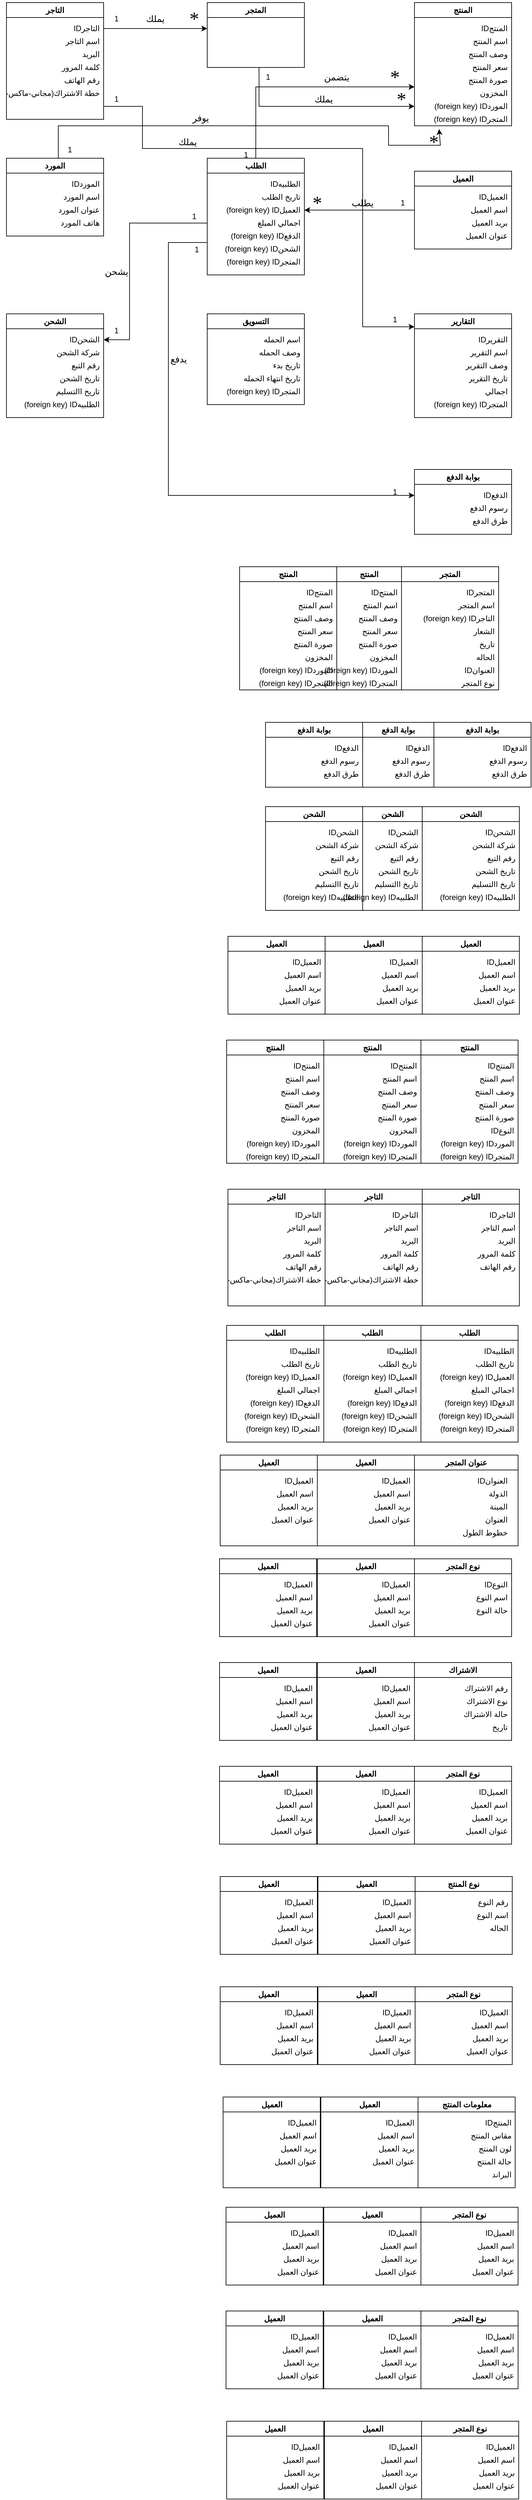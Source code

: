 <mxfile version="21.6.8" type="device">
  <diagram name="Page-1" id="xGG3PHxlmALT7tAePpgI">
    <mxGraphModel dx="864" dy="2823" grid="1" gridSize="10" guides="1" tooltips="1" connect="1" arrows="1" fold="1" page="1" pageScale="1" pageWidth="827" pageHeight="1169" math="0" shadow="0">
      <root>
        <mxCell id="0" />
        <mxCell id="1" parent="0" />
        <mxCell id="GIVPeuw50BcNMcYK7qwg-81" value="" style="strokeWidth=1;shadow=0;dashed=0;align=center;html=1;shape=mxgraph.mockup.forms.anchor;fontSize=17;fontColor=#666666;align=left;spacingLeft=5;resizeWidth=1;whiteSpace=wrap;" parent="1" vertex="1">
          <mxGeometry x="520" y="-138" width="150" height="20" as="geometry" />
        </mxCell>
        <mxCell id="GIVPeuw50BcNMcYK7qwg-83" value="التاجر" style="swimlane;whiteSpace=wrap;html=1;" parent="1" vertex="1">
          <mxGeometry x="10" y="-2240" width="150" height="180" as="geometry" />
        </mxCell>
        <mxCell id="GIVPeuw50BcNMcYK7qwg-82" value="IDالتاجر" style="text;strokeColor=none;fillColor=none;align=right;verticalAlign=middle;spacingLeft=4;spacingRight=4;overflow=hidden;points=[[0,0.5],[1,0.5]];portConstraint=eastwest;rotatable=0;whiteSpace=wrap;html=1;" parent="GIVPeuw50BcNMcYK7qwg-83" vertex="1">
          <mxGeometry x="70" y="30" width="80" height="20" as="geometry" />
        </mxCell>
        <mxCell id="GIVPeuw50BcNMcYK7qwg-88" value="خطة الاشتراك(مجاني-ماكس-بروماكس" style="text;strokeColor=none;fillColor=none;align=right;verticalAlign=middle;spacingLeft=4;spacingRight=4;overflow=hidden;points=[[0,0.5],[1,0.5]];portConstraint=eastwest;rotatable=0;whiteSpace=wrap;html=1;" parent="GIVPeuw50BcNMcYK7qwg-83" vertex="1">
          <mxGeometry x="-10" y="130" width="160" height="20" as="geometry" />
        </mxCell>
        <mxCell id="GIVPeuw50BcNMcYK7qwg-87" value="رقم الهاتف" style="text;strokeColor=none;fillColor=none;align=right;verticalAlign=middle;spacingLeft=4;spacingRight=4;overflow=hidden;points=[[0,0.5],[1,0.5]];portConstraint=eastwest;rotatable=0;whiteSpace=wrap;html=1;" parent="GIVPeuw50BcNMcYK7qwg-83" vertex="1">
          <mxGeometry x="70" y="110" width="80" height="20" as="geometry" />
        </mxCell>
        <mxCell id="GIVPeuw50BcNMcYK7qwg-86" value="كلمة المرور" style="text;strokeColor=none;fillColor=none;align=right;verticalAlign=middle;spacingLeft=4;spacingRight=4;overflow=hidden;points=[[0,0.5],[1,0.5]];portConstraint=eastwest;rotatable=0;whiteSpace=wrap;html=1;" parent="GIVPeuw50BcNMcYK7qwg-83" vertex="1">
          <mxGeometry x="70" y="90" width="80" height="20" as="geometry" />
        </mxCell>
        <mxCell id="GIVPeuw50BcNMcYK7qwg-85" value="البريد الالكتروني" style="text;strokeColor=none;fillColor=none;align=right;verticalAlign=middle;spacingLeft=4;spacingRight=4;overflow=hidden;points=[[0,0.5],[1,0.5]];portConstraint=eastwest;rotatable=0;whiteSpace=wrap;html=1;" parent="GIVPeuw50BcNMcYK7qwg-83" vertex="1">
          <mxGeometry x="70" y="70" width="80" height="20" as="geometry" />
        </mxCell>
        <mxCell id="GIVPeuw50BcNMcYK7qwg-84" value="اسم التاجر" style="text;strokeColor=none;fillColor=none;align=right;verticalAlign=middle;spacingLeft=4;spacingRight=4;overflow=hidden;points=[[0,0.5],[1,0.5]];portConstraint=eastwest;rotatable=0;whiteSpace=wrap;html=1;" parent="GIVPeuw50BcNMcYK7qwg-83" vertex="1">
          <mxGeometry x="70" y="50" width="80" height="20" as="geometry" />
        </mxCell>
        <mxCell id="GIVPeuw50BcNMcYK7qwg-90" value="التسويق" style="swimlane;whiteSpace=wrap;html=1;" parent="1" vertex="1">
          <mxGeometry x="320" y="-1760" width="150" height="140" as="geometry" />
        </mxCell>
        <mxCell id="GIVPeuw50BcNMcYK7qwg-91" value="اسم الحمله" style="text;strokeColor=none;fillColor=none;align=right;verticalAlign=middle;spacingLeft=4;spacingRight=4;overflow=hidden;points=[[0,0.5],[1,0.5]];portConstraint=eastwest;rotatable=0;whiteSpace=wrap;html=1;" parent="GIVPeuw50BcNMcYK7qwg-90" vertex="1">
          <mxGeometry x="70" y="30" width="80" height="20" as="geometry" />
        </mxCell>
        <mxCell id="GIVPeuw50BcNMcYK7qwg-95" value="تاريخ انتهاء الحمله" style="text;strokeColor=none;fillColor=none;align=right;verticalAlign=middle;spacingLeft=4;spacingRight=4;overflow=hidden;points=[[0,0.5],[1,0.5]];portConstraint=eastwest;rotatable=0;whiteSpace=wrap;html=1;" parent="GIVPeuw50BcNMcYK7qwg-90" vertex="1">
          <mxGeometry x="50" y="90" width="100" height="20" as="geometry" />
        </mxCell>
        <mxCell id="GIVPeuw50BcNMcYK7qwg-96" value="تاريخ بدء الحمله" style="text;strokeColor=none;fillColor=none;align=right;verticalAlign=middle;spacingLeft=4;spacingRight=4;overflow=hidden;points=[[0,0.5],[1,0.5]];portConstraint=eastwest;rotatable=0;whiteSpace=wrap;html=1;" parent="GIVPeuw50BcNMcYK7qwg-90" vertex="1">
          <mxGeometry x="70" y="70" width="80" height="20" as="geometry" />
        </mxCell>
        <mxCell id="GIVPeuw50BcNMcYK7qwg-97" value="وصف الحمله" style="text;strokeColor=none;fillColor=none;align=right;verticalAlign=middle;spacingLeft=4;spacingRight=4;overflow=hidden;points=[[0,0.5],[1,0.5]];portConstraint=eastwest;rotatable=0;whiteSpace=wrap;html=1;" parent="GIVPeuw50BcNMcYK7qwg-90" vertex="1">
          <mxGeometry x="70" y="50" width="80" height="20" as="geometry" />
        </mxCell>
        <mxCell id="GIVPeuw50BcNMcYK7qwg-159" value="&amp;nbsp;(foreign key) IDالمتجر" style="text;strokeColor=none;fillColor=none;align=right;verticalAlign=middle;spacingLeft=4;spacingRight=4;overflow=hidden;points=[[0,0.5],[1,0.5]];portConstraint=eastwest;rotatable=0;whiteSpace=wrap;html=1;" parent="GIVPeuw50BcNMcYK7qwg-90" vertex="1">
          <mxGeometry x="10" y="110" width="140" height="20" as="geometry" />
        </mxCell>
        <mxCell id="GIVPeuw50BcNMcYK7qwg-98" value="الشحن" style="swimlane;whiteSpace=wrap;html=1;" parent="1" vertex="1">
          <mxGeometry x="10" y="-1760" width="150" height="160" as="geometry" />
        </mxCell>
        <mxCell id="GIVPeuw50BcNMcYK7qwg-99" value="IDالشحن" style="text;strokeColor=none;fillColor=none;align=right;verticalAlign=middle;spacingLeft=4;spacingRight=4;overflow=hidden;points=[[0,0.5],[1,0.5]];portConstraint=eastwest;rotatable=0;whiteSpace=wrap;html=1;" parent="GIVPeuw50BcNMcYK7qwg-98" vertex="1">
          <mxGeometry x="70" y="30" width="80" height="20" as="geometry" />
        </mxCell>
        <mxCell id="GIVPeuw50BcNMcYK7qwg-102" value="تاريخ االتسليم" style="text;strokeColor=none;fillColor=none;align=right;verticalAlign=middle;spacingLeft=4;spacingRight=4;overflow=hidden;points=[[0,0.5],[1,0.5]];portConstraint=eastwest;rotatable=0;whiteSpace=wrap;html=1;" parent="GIVPeuw50BcNMcYK7qwg-98" vertex="1">
          <mxGeometry x="70" y="110" width="80" height="20" as="geometry" />
        </mxCell>
        <mxCell id="GIVPeuw50BcNMcYK7qwg-103" value="تاريخ الشحن" style="text;strokeColor=none;fillColor=none;align=right;verticalAlign=middle;spacingLeft=4;spacingRight=4;overflow=hidden;points=[[0,0.5],[1,0.5]];portConstraint=eastwest;rotatable=0;whiteSpace=wrap;html=1;" parent="GIVPeuw50BcNMcYK7qwg-98" vertex="1">
          <mxGeometry x="70" y="90" width="80" height="20" as="geometry" />
        </mxCell>
        <mxCell id="GIVPeuw50BcNMcYK7qwg-104" value="رقم التبع" style="text;strokeColor=none;fillColor=none;align=right;verticalAlign=middle;spacingLeft=4;spacingRight=4;overflow=hidden;points=[[0,0.5],[1,0.5]];portConstraint=eastwest;rotatable=0;whiteSpace=wrap;html=1;" parent="GIVPeuw50BcNMcYK7qwg-98" vertex="1">
          <mxGeometry x="70" y="70" width="80" height="20" as="geometry" />
        </mxCell>
        <mxCell id="GIVPeuw50BcNMcYK7qwg-105" value="شركة الشحن" style="text;strokeColor=none;fillColor=none;align=right;verticalAlign=middle;spacingLeft=4;spacingRight=4;overflow=hidden;points=[[0,0.5],[1,0.5]];portConstraint=eastwest;rotatable=0;whiteSpace=wrap;html=1;" parent="GIVPeuw50BcNMcYK7qwg-98" vertex="1">
          <mxGeometry x="70" y="50" width="80" height="20" as="geometry" />
        </mxCell>
        <mxCell id="GIVPeuw50BcNMcYK7qwg-150" value="&amp;nbsp;(foreign key) IDالطلبيه" style="text;strokeColor=none;fillColor=none;align=right;verticalAlign=middle;spacingLeft=4;spacingRight=4;overflow=hidden;points=[[0,0.5],[1,0.5]];portConstraint=eastwest;rotatable=0;whiteSpace=wrap;html=1;" parent="GIVPeuw50BcNMcYK7qwg-98" vertex="1">
          <mxGeometry x="10" y="130" width="140" height="20" as="geometry" />
        </mxCell>
        <mxCell id="GIVPeuw50BcNMcYK7qwg-114" value="الطلب" style="swimlane;whiteSpace=wrap;html=1;" parent="1" vertex="1">
          <mxGeometry x="320" y="-2000" width="150" height="180" as="geometry" />
        </mxCell>
        <mxCell id="GIVPeuw50BcNMcYK7qwg-115" value="IDالطلبيه" style="text;strokeColor=none;fillColor=none;align=right;verticalAlign=middle;spacingLeft=4;spacingRight=4;overflow=hidden;points=[[0,0.5],[1,0.5]];portConstraint=eastwest;rotatable=0;whiteSpace=wrap;html=1;" parent="GIVPeuw50BcNMcYK7qwg-114" vertex="1">
          <mxGeometry x="70" y="30" width="80" height="20" as="geometry" />
        </mxCell>
        <mxCell id="GIVPeuw50BcNMcYK7qwg-119" value="اجمالي المبلغ" style="text;strokeColor=none;fillColor=none;align=right;verticalAlign=middle;spacingLeft=4;spacingRight=4;overflow=hidden;points=[[0,0.5],[1,0.5]];portConstraint=eastwest;rotatable=0;whiteSpace=wrap;html=1;" parent="GIVPeuw50BcNMcYK7qwg-114" vertex="1">
          <mxGeometry x="70" y="90" width="80" height="20" as="geometry" />
        </mxCell>
        <mxCell id="GIVPeuw50BcNMcYK7qwg-121" value="تاريخ الطلب" style="text;strokeColor=none;fillColor=none;align=right;verticalAlign=middle;spacingLeft=4;spacingRight=4;overflow=hidden;points=[[0,0.5],[1,0.5]];portConstraint=eastwest;rotatable=0;whiteSpace=wrap;html=1;" parent="GIVPeuw50BcNMcYK7qwg-114" vertex="1">
          <mxGeometry x="70" y="50" width="80" height="20" as="geometry" />
        </mxCell>
        <mxCell id="GIVPeuw50BcNMcYK7qwg-147" value="&amp;nbsp;(foreign key) IDالعميل" style="text;strokeColor=none;fillColor=none;align=right;verticalAlign=middle;spacingLeft=4;spacingRight=4;overflow=hidden;points=[[0,0.5],[1,0.5]];portConstraint=eastwest;rotatable=0;whiteSpace=wrap;html=1;" parent="GIVPeuw50BcNMcYK7qwg-114" vertex="1">
          <mxGeometry x="10" y="70" width="140" height="20" as="geometry" />
        </mxCell>
        <mxCell id="GIVPeuw50BcNMcYK7qwg-148" value="&amp;nbsp;(foreign key) IDالشحن" style="text;strokeColor=none;fillColor=none;align=right;verticalAlign=middle;spacingLeft=4;spacingRight=4;overflow=hidden;points=[[0,0.5],[1,0.5]];portConstraint=eastwest;rotatable=0;whiteSpace=wrap;html=1;" parent="GIVPeuw50BcNMcYK7qwg-114" vertex="1">
          <mxGeometry x="10" y="130" width="140" height="20" as="geometry" />
        </mxCell>
        <mxCell id="GIVPeuw50BcNMcYK7qwg-149" value="&amp;nbsp;(foreign key) IDالمتجر" style="text;strokeColor=none;fillColor=none;align=right;verticalAlign=middle;spacingLeft=4;spacingRight=4;overflow=hidden;points=[[0,0.5],[1,0.5]];portConstraint=eastwest;rotatable=0;whiteSpace=wrap;html=1;" parent="GIVPeuw50BcNMcYK7qwg-114" vertex="1">
          <mxGeometry x="10" y="150" width="140" height="20" as="geometry" />
        </mxCell>
        <mxCell id="GIVPeuw50BcNMcYK7qwg-169" value="&amp;nbsp;(foreign key) IDالدفع" style="text;strokeColor=none;fillColor=none;align=right;verticalAlign=middle;spacingLeft=4;spacingRight=4;overflow=hidden;points=[[0,0.5],[1,0.5]];portConstraint=eastwest;rotatable=0;whiteSpace=wrap;html=1;" parent="GIVPeuw50BcNMcYK7qwg-114" vertex="1">
          <mxGeometry x="10" y="110" width="140" height="20" as="geometry" />
        </mxCell>
        <mxCell id="GIVPeuw50BcNMcYK7qwg-122" value="المورد" style="swimlane;whiteSpace=wrap;html=1;" parent="1" vertex="1">
          <mxGeometry x="10" y="-2000" width="150" height="120" as="geometry" />
        </mxCell>
        <mxCell id="GIVPeuw50BcNMcYK7qwg-123" value="IDالمورد" style="text;strokeColor=none;fillColor=none;align=right;verticalAlign=middle;spacingLeft=4;spacingRight=4;overflow=hidden;points=[[0,0.5],[1,0.5]];portConstraint=eastwest;rotatable=0;whiteSpace=wrap;html=1;" parent="GIVPeuw50BcNMcYK7qwg-122" vertex="1">
          <mxGeometry x="70" y="30" width="80" height="20" as="geometry" />
        </mxCell>
        <mxCell id="GIVPeuw50BcNMcYK7qwg-127" value="هاتف المورد" style="text;strokeColor=none;fillColor=none;align=right;verticalAlign=middle;spacingLeft=4;spacingRight=4;overflow=hidden;points=[[0,0.5],[1,0.5]];portConstraint=eastwest;rotatable=0;whiteSpace=wrap;html=1;" parent="GIVPeuw50BcNMcYK7qwg-122" vertex="1">
          <mxGeometry x="70" y="90" width="80" height="20" as="geometry" />
        </mxCell>
        <mxCell id="GIVPeuw50BcNMcYK7qwg-128" value="عنوان المورد" style="text;strokeColor=none;fillColor=none;align=right;verticalAlign=middle;spacingLeft=4;spacingRight=4;overflow=hidden;points=[[0,0.5],[1,0.5]];portConstraint=eastwest;rotatable=0;whiteSpace=wrap;html=1;" parent="GIVPeuw50BcNMcYK7qwg-122" vertex="1">
          <mxGeometry x="70" y="70" width="80" height="20" as="geometry" />
        </mxCell>
        <mxCell id="GIVPeuw50BcNMcYK7qwg-129" value="اسم المورد" style="text;strokeColor=none;fillColor=none;align=right;verticalAlign=middle;spacingLeft=4;spacingRight=4;overflow=hidden;points=[[0,0.5],[1,0.5]];portConstraint=eastwest;rotatable=0;whiteSpace=wrap;html=1;" parent="GIVPeuw50BcNMcYK7qwg-122" vertex="1">
          <mxGeometry x="70" y="50" width="80" height="20" as="geometry" />
        </mxCell>
        <mxCell id="GIVPeuw50BcNMcYK7qwg-130" value="المنتج" style="swimlane;whiteSpace=wrap;html=1;" parent="1" vertex="1">
          <mxGeometry x="640" y="-2240" width="150" height="190" as="geometry">
            <mxRectangle x="640" y="-2240" width="60" height="30" as="alternateBounds" />
          </mxGeometry>
        </mxCell>
        <mxCell id="GIVPeuw50BcNMcYK7qwg-131" value="IDالمنتج" style="text;strokeColor=none;fillColor=none;align=right;verticalAlign=middle;spacingLeft=4;spacingRight=4;overflow=hidden;points=[[0,0.5],[1,0.5]];portConstraint=eastwest;rotatable=0;whiteSpace=wrap;html=1;" parent="GIVPeuw50BcNMcYK7qwg-130" vertex="1">
          <mxGeometry x="70" y="30" width="80" height="20" as="geometry" />
        </mxCell>
        <mxCell id="GIVPeuw50BcNMcYK7qwg-132" value="&amp;nbsp;(foreign key) IDالمورد" style="text;strokeColor=none;fillColor=none;align=right;verticalAlign=middle;spacingLeft=4;spacingRight=4;overflow=hidden;points=[[0,0.5],[1,0.5]];portConstraint=eastwest;rotatable=0;whiteSpace=wrap;html=1;" parent="GIVPeuw50BcNMcYK7qwg-130" vertex="1">
          <mxGeometry x="10" y="150" width="140" height="20" as="geometry" />
        </mxCell>
        <mxCell id="GIVPeuw50BcNMcYK7qwg-133" value="المخزون" style="text;strokeColor=none;fillColor=none;align=right;verticalAlign=middle;spacingLeft=4;spacingRight=4;overflow=hidden;points=[[0,0.5],[1,0.5]];portConstraint=eastwest;rotatable=0;whiteSpace=wrap;html=1;" parent="GIVPeuw50BcNMcYK7qwg-130" vertex="1">
          <mxGeometry x="70" y="130" width="80" height="20" as="geometry" />
        </mxCell>
        <mxCell id="GIVPeuw50BcNMcYK7qwg-134" value="صورة المنتج" style="text;strokeColor=none;fillColor=none;align=right;verticalAlign=middle;spacingLeft=4;spacingRight=4;overflow=hidden;points=[[0,0.5],[1,0.5]];portConstraint=eastwest;rotatable=0;whiteSpace=wrap;html=1;" parent="GIVPeuw50BcNMcYK7qwg-130" vertex="1">
          <mxGeometry x="70" y="110" width="80" height="20" as="geometry" />
        </mxCell>
        <mxCell id="GIVPeuw50BcNMcYK7qwg-135" value="سعر المنتج" style="text;strokeColor=none;fillColor=none;align=right;verticalAlign=middle;spacingLeft=4;spacingRight=4;overflow=hidden;points=[[0,0.5],[1,0.5]];portConstraint=eastwest;rotatable=0;whiteSpace=wrap;html=1;" parent="GIVPeuw50BcNMcYK7qwg-130" vertex="1">
          <mxGeometry x="70" y="90" width="80" height="20" as="geometry" />
        </mxCell>
        <mxCell id="GIVPeuw50BcNMcYK7qwg-136" value="وصف المنتج" style="text;strokeColor=none;fillColor=none;align=right;verticalAlign=middle;spacingLeft=4;spacingRight=4;overflow=hidden;points=[[0,0.5],[1,0.5]];portConstraint=eastwest;rotatable=0;whiteSpace=wrap;html=1;" parent="GIVPeuw50BcNMcYK7qwg-130" vertex="1">
          <mxGeometry x="70" y="70" width="80" height="20" as="geometry" />
        </mxCell>
        <mxCell id="GIVPeuw50BcNMcYK7qwg-137" value="اسم المنتج" style="text;strokeColor=none;fillColor=none;align=right;verticalAlign=middle;spacingLeft=4;spacingRight=4;overflow=hidden;points=[[0,0.5],[1,0.5]];portConstraint=eastwest;rotatable=0;whiteSpace=wrap;html=1;" parent="GIVPeuw50BcNMcYK7qwg-130" vertex="1">
          <mxGeometry x="70" y="50" width="80" height="20" as="geometry" />
        </mxCell>
        <mxCell id="GIVPeuw50BcNMcYK7qwg-146" value="(foreign key) IDالمتجر" style="text;strokeColor=none;fillColor=none;align=right;verticalAlign=middle;spacingLeft=4;spacingRight=4;overflow=hidden;points=[[0,0.5],[1,0.5]];portConstraint=eastwest;rotatable=0;whiteSpace=wrap;html=1;" parent="GIVPeuw50BcNMcYK7qwg-130" vertex="1">
          <mxGeometry x="10" y="170" width="140" height="20" as="geometry" />
        </mxCell>
        <mxCell id="GIVPeuw50BcNMcYK7qwg-138" value="المتجر" style="swimlane;whiteSpace=wrap;html=1;" parent="1" vertex="1">
          <mxGeometry x="320" y="-2240" width="150" height="100" as="geometry" />
        </mxCell>
        <mxCell id="GIVPeuw50BcNMcYK7qwg-151" value="التقارير" style="swimlane;whiteSpace=wrap;html=1;" parent="1" vertex="1">
          <mxGeometry x="640" y="-1760" width="150" height="160" as="geometry" />
        </mxCell>
        <mxCell id="GIVPeuw50BcNMcYK7qwg-152" value="IDالتقرير" style="text;strokeColor=none;fillColor=none;align=right;verticalAlign=middle;spacingLeft=4;spacingRight=4;overflow=hidden;points=[[0,0.5],[1,0.5]];portConstraint=eastwest;rotatable=0;whiteSpace=wrap;html=1;" parent="GIVPeuw50BcNMcYK7qwg-151" vertex="1">
          <mxGeometry x="70" y="30" width="80" height="20" as="geometry" />
        </mxCell>
        <mxCell id="GIVPeuw50BcNMcYK7qwg-155" value="اجمالي المبيعات" style="text;strokeColor=none;fillColor=none;align=right;verticalAlign=middle;spacingLeft=4;spacingRight=4;overflow=hidden;points=[[0,0.5],[1,0.5]];portConstraint=eastwest;rotatable=0;whiteSpace=wrap;html=1;" parent="GIVPeuw50BcNMcYK7qwg-151" vertex="1">
          <mxGeometry x="70" y="110" width="80" height="20" as="geometry" />
        </mxCell>
        <mxCell id="GIVPeuw50BcNMcYK7qwg-156" value="تاريخ التقرير" style="text;strokeColor=none;fillColor=none;align=right;verticalAlign=middle;spacingLeft=4;spacingRight=4;overflow=hidden;points=[[0,0.5],[1,0.5]];portConstraint=eastwest;rotatable=0;whiteSpace=wrap;html=1;" parent="GIVPeuw50BcNMcYK7qwg-151" vertex="1">
          <mxGeometry x="70" y="90" width="80" height="20" as="geometry" />
        </mxCell>
        <mxCell id="GIVPeuw50BcNMcYK7qwg-157" value="وصف التقرير" style="text;strokeColor=none;fillColor=none;align=right;verticalAlign=middle;spacingLeft=4;spacingRight=4;overflow=hidden;points=[[0,0.5],[1,0.5]];portConstraint=eastwest;rotatable=0;whiteSpace=wrap;html=1;" parent="GIVPeuw50BcNMcYK7qwg-151" vertex="1">
          <mxGeometry x="70" y="70" width="80" height="20" as="geometry" />
        </mxCell>
        <mxCell id="GIVPeuw50BcNMcYK7qwg-158" value="اسم التقرير" style="text;strokeColor=none;fillColor=none;align=right;verticalAlign=middle;spacingLeft=4;spacingRight=4;overflow=hidden;points=[[0,0.5],[1,0.5]];portConstraint=eastwest;rotatable=0;whiteSpace=wrap;html=1;" parent="GIVPeuw50BcNMcYK7qwg-151" vertex="1">
          <mxGeometry x="70" y="50" width="80" height="20" as="geometry" />
        </mxCell>
        <mxCell id="GIVPeuw50BcNMcYK7qwg-160" value="&amp;nbsp;(foreign key) IDالمتجر" style="text;strokeColor=none;fillColor=none;align=right;verticalAlign=middle;spacingLeft=4;spacingRight=4;overflow=hidden;points=[[0,0.5],[1,0.5]];portConstraint=eastwest;rotatable=0;whiteSpace=wrap;html=1;" parent="GIVPeuw50BcNMcYK7qwg-151" vertex="1">
          <mxGeometry x="10" y="130" width="140" height="20" as="geometry" />
        </mxCell>
        <mxCell id="GIVPeuw50BcNMcYK7qwg-161" value="بوابة الدفع" style="swimlane;whiteSpace=wrap;html=1;" parent="1" vertex="1">
          <mxGeometry x="640" y="-1520" width="150" height="100" as="geometry" />
        </mxCell>
        <mxCell id="GIVPeuw50BcNMcYK7qwg-162" value="IDالدفع" style="text;strokeColor=none;fillColor=none;align=right;verticalAlign=middle;spacingLeft=4;spacingRight=4;overflow=hidden;points=[[0,0.5],[1,0.5]];portConstraint=eastwest;rotatable=0;whiteSpace=wrap;html=1;" parent="GIVPeuw50BcNMcYK7qwg-161" vertex="1">
          <mxGeometry x="70" y="30" width="80" height="20" as="geometry" />
        </mxCell>
        <mxCell id="GIVPeuw50BcNMcYK7qwg-166" value="طرق الدفع" style="text;strokeColor=none;fillColor=none;align=right;verticalAlign=middle;spacingLeft=4;spacingRight=4;overflow=hidden;points=[[0,0.5],[1,0.5]];portConstraint=eastwest;rotatable=0;whiteSpace=wrap;html=1;" parent="GIVPeuw50BcNMcYK7qwg-161" vertex="1">
          <mxGeometry x="70" y="70" width="80" height="20" as="geometry" />
        </mxCell>
        <mxCell id="GIVPeuw50BcNMcYK7qwg-167" value="رسوم الدفع" style="text;strokeColor=none;fillColor=none;align=right;verticalAlign=middle;spacingLeft=4;spacingRight=4;overflow=hidden;points=[[0,0.5],[1,0.5]];portConstraint=eastwest;rotatable=0;whiteSpace=wrap;html=1;" parent="GIVPeuw50BcNMcYK7qwg-161" vertex="1">
          <mxGeometry x="70" y="50" width="80" height="20" as="geometry" />
        </mxCell>
        <mxCell id="RhWGKBm8tfRzG3LtTpdi-2" value="" style="endArrow=classic;html=1;rounded=0;exitX=1;exitY=0.5;exitDx=0;exitDy=0;" parent="1" source="GIVPeuw50BcNMcYK7qwg-82" edge="1">
          <mxGeometry width="50" height="50" relative="1" as="geometry">
            <mxPoint x="230" y="-2150" as="sourcePoint" />
            <mxPoint x="320" y="-2200" as="targetPoint" />
          </mxGeometry>
        </mxCell>
        <mxCell id="RhWGKBm8tfRzG3LtTpdi-3" value="" style="endArrow=classic;html=1;rounded=0;" parent="1" edge="1">
          <mxGeometry width="50" height="50" relative="1" as="geometry">
            <mxPoint x="400" y="-2140" as="sourcePoint" />
            <mxPoint x="640" y="-2080" as="targetPoint" />
            <Array as="points">
              <mxPoint x="400" y="-2080" />
            </Array>
          </mxGeometry>
        </mxCell>
        <mxCell id="RhWGKBm8tfRzG3LtTpdi-4" value="" style="endArrow=classic;html=1;rounded=0;entryX=1;entryY=0.5;entryDx=0;entryDy=0;" parent="1" target="GIVPeuw50BcNMcYK7qwg-99" edge="1">
          <mxGeometry width="50" height="50" relative="1" as="geometry">
            <mxPoint x="320" y="-1900" as="sourcePoint" />
            <mxPoint x="200" y="-1700" as="targetPoint" />
            <Array as="points">
              <mxPoint x="200" y="-1900" />
              <mxPoint x="200" y="-1720" />
            </Array>
          </mxGeometry>
        </mxCell>
        <mxCell id="RhWGKBm8tfRzG3LtTpdi-5" value="" style="endArrow=classic;html=1;rounded=0;" parent="1" edge="1">
          <mxGeometry width="50" height="50" relative="1" as="geometry">
            <mxPoint x="320" y="-1870" as="sourcePoint" />
            <mxPoint x="640" y="-1480" as="targetPoint" />
            <Array as="points">
              <mxPoint x="260" y="-1870" />
              <mxPoint x="260" y="-1480" />
            </Array>
          </mxGeometry>
        </mxCell>
        <mxCell id="RhWGKBm8tfRzG3LtTpdi-6" value="" style="endArrow=classic;html=1;rounded=0;exitX=0.5;exitY=0;exitDx=0;exitDy=0;" parent="1" source="GIVPeuw50BcNMcYK7qwg-114" edge="1">
          <mxGeometry width="50" height="50" relative="1" as="geometry">
            <mxPoint x="360" y="-2040" as="sourcePoint" />
            <mxPoint x="640" y="-2110" as="targetPoint" />
            <Array as="points">
              <mxPoint x="395" y="-2110" />
            </Array>
          </mxGeometry>
        </mxCell>
        <mxCell id="RhWGKBm8tfRzG3LtTpdi-7" value="" style="endArrow=classic;html=1;rounded=0;entryX=1;entryY=0.5;entryDx=0;entryDy=0;" parent="1" target="GIVPeuw50BcNMcYK7qwg-147" edge="1">
          <mxGeometry width="50" height="50" relative="1" as="geometry">
            <mxPoint x="640" y="-1920" as="sourcePoint" />
            <mxPoint x="640" y="-1960" as="targetPoint" />
          </mxGeometry>
        </mxCell>
        <mxCell id="RhWGKBm8tfRzG3LtTpdi-8" value="" style="endArrow=classic;html=1;rounded=0;entryX=0.2;entryY=1.25;entryDx=0;entryDy=0;entryPerimeter=0;" parent="1" target="GIVPeuw50BcNMcYK7qwg-146" edge="1">
          <mxGeometry width="50" height="50" relative="1" as="geometry">
            <mxPoint x="90" y="-2000" as="sourcePoint" />
            <mxPoint x="680" y="-2040" as="targetPoint" />
            <Array as="points">
              <mxPoint x="90" y="-2050" />
              <mxPoint x="530" y="-2050" />
              <mxPoint x="600" y="-2050" />
              <mxPoint x="600" y="-2020" />
              <mxPoint x="680" y="-2020" />
            </Array>
          </mxGeometry>
        </mxCell>
        <mxCell id="RhWGKBm8tfRzG3LtTpdi-12" value="" style="endArrow=classic;html=1;rounded=0;entryX=0;entryY=0.125;entryDx=0;entryDy=0;entryPerimeter=0;" parent="1" target="GIVPeuw50BcNMcYK7qwg-151" edge="1">
          <mxGeometry width="50" height="50" relative="1" as="geometry">
            <mxPoint x="160" y="-2080" as="sourcePoint" />
            <mxPoint x="610" y="-1740" as="targetPoint" />
            <Array as="points">
              <mxPoint x="220" y="-2080" />
              <mxPoint x="220" y="-2015" />
              <mxPoint x="560" y="-2015" />
              <mxPoint x="560" y="-2000" />
              <mxPoint x="560" y="-1740" />
            </Array>
          </mxGeometry>
        </mxCell>
        <mxCell id="RhWGKBm8tfRzG3LtTpdi-13" value="&lt;font style=&quot;font-size: 14px;&quot;&gt;يملك&lt;/font&gt;" style="text;html=1;strokeColor=none;fillColor=none;align=center;verticalAlign=middle;whiteSpace=wrap;rounded=0;" parent="1" vertex="1">
          <mxGeometry x="210" y="-2230" width="60" height="30" as="geometry" />
        </mxCell>
        <mxCell id="RhWGKBm8tfRzG3LtTpdi-14" value="1" style="text;html=1;strokeColor=none;fillColor=none;align=center;verticalAlign=middle;whiteSpace=wrap;rounded=0;" parent="1" vertex="1">
          <mxGeometry x="592" y="-1946" width="60" height="30" as="geometry" />
        </mxCell>
        <mxCell id="RhWGKBm8tfRzG3LtTpdi-16" value="&lt;font style=&quot;font-size: 14px;&quot;&gt;يوفر&lt;/font&gt;" style="text;html=1;strokeColor=none;fillColor=none;align=center;verticalAlign=middle;whiteSpace=wrap;rounded=0;" parent="1" vertex="1">
          <mxGeometry x="280" y="-2077" width="60" height="30" as="geometry" />
        </mxCell>
        <mxCell id="RhWGKBm8tfRzG3LtTpdi-17" value="1" style="text;html=1;strokeColor=none;fillColor=none;align=center;verticalAlign=middle;whiteSpace=wrap;rounded=0;" parent="1" vertex="1">
          <mxGeometry x="78" y="-2028" width="60" height="30" as="geometry" />
        </mxCell>
        <mxCell id="RhWGKBm8tfRzG3LtTpdi-18" value="1" style="text;html=1;strokeColor=none;fillColor=none;align=center;verticalAlign=middle;whiteSpace=wrap;rounded=0;" parent="1" vertex="1">
          <mxGeometry x="580" y="-1766" width="60" height="30" as="geometry" />
        </mxCell>
        <mxCell id="RhWGKBm8tfRzG3LtTpdi-19" value="&lt;font style=&quot;font-size: 14px;&quot;&gt;يملك&lt;/font&gt;" style="text;html=1;strokeColor=none;fillColor=none;align=center;verticalAlign=middle;whiteSpace=wrap;rounded=0;" parent="1" vertex="1">
          <mxGeometry x="260" y="-2040" width="60" height="30" as="geometry" />
        </mxCell>
        <mxCell id="RhWGKBm8tfRzG3LtTpdi-20" value="1" style="text;html=1;strokeColor=none;fillColor=none;align=center;verticalAlign=middle;whiteSpace=wrap;rounded=0;" parent="1" vertex="1">
          <mxGeometry x="150" y="-2106" width="60" height="30" as="geometry" />
        </mxCell>
        <mxCell id="RhWGKBm8tfRzG3LtTpdi-21" value="&lt;p style=&quot;mso-margin-top-alt:auto;mso-margin-bottom-alt:&lt;br/&gt;auto;line-height:normal&quot; dir=&quot;RTL&quot; class=&quot;MsoNormal&quot;&gt;&lt;span dir=&quot;RTL&quot;&gt;&lt;/span&gt;&lt;span style=&quot;font-size:22.0pt;font-family:&amp;quot;Times New Roman&amp;quot;,serif;&lt;br/&gt;mso-fareast-font-family:&amp;quot;Times New Roman&amp;quot;;mso-font-kerning:0pt;mso-ligatures:&lt;br/&gt;none&quot; lang=&quot;AR-SA&quot;&gt;&lt;span dir=&quot;RTL&quot;&gt;&lt;/span&gt;&lt;span dir=&quot;RTL&quot;&gt;&lt;/span&gt;*&lt;/span&gt;&lt;/p&gt;" style="text;html=1;strokeColor=none;fillColor=none;align=center;verticalAlign=middle;whiteSpace=wrap;rounded=0;" parent="1" vertex="1">
          <mxGeometry x="590" y="-2106" width="60" height="30" as="geometry" />
        </mxCell>
        <mxCell id="RhWGKBm8tfRzG3LtTpdi-22" value="&lt;font style=&quot;font-size: 14px;&quot;&gt;يملك&lt;/font&gt;" style="text;html=1;strokeColor=none;fillColor=none;align=center;verticalAlign=middle;whiteSpace=wrap;rounded=0;" parent="1" vertex="1">
          <mxGeometry x="470" y="-2106" width="60" height="30" as="geometry" />
        </mxCell>
        <mxCell id="RhWGKBm8tfRzG3LtTpdi-23" value="1" style="text;html=1;strokeColor=none;fillColor=none;align=center;verticalAlign=middle;whiteSpace=wrap;rounded=0;" parent="1" vertex="1">
          <mxGeometry x="384" y="-2140" width="60" height="30" as="geometry" />
        </mxCell>
        <mxCell id="RhWGKBm8tfRzG3LtTpdi-24" value="&lt;p style=&quot;mso-margin-top-alt:auto;mso-margin-bottom-alt:&lt;br/&gt;auto;line-height:normal&quot; dir=&quot;RTL&quot; class=&quot;MsoNormal&quot;&gt;&lt;span dir=&quot;RTL&quot;&gt;&lt;/span&gt;&lt;span style=&quot;font-size:22.0pt;font-family:&amp;quot;Times New Roman&amp;quot;,serif;&lt;br/&gt;mso-fareast-font-family:&amp;quot;Times New Roman&amp;quot;;mso-font-kerning:0pt;mso-ligatures:&lt;br/&gt;none&quot; lang=&quot;AR-SA&quot;&gt;&lt;span dir=&quot;RTL&quot;&gt;&lt;/span&gt;&lt;span dir=&quot;RTL&quot;&gt;&lt;/span&gt;*&lt;/span&gt;&lt;/p&gt;" style="text;html=1;strokeColor=none;fillColor=none;align=center;verticalAlign=middle;whiteSpace=wrap;rounded=0;" parent="1" vertex="1">
          <mxGeometry x="580" y="-2140" width="60" height="30" as="geometry" />
        </mxCell>
        <mxCell id="RhWGKBm8tfRzG3LtTpdi-25" value="1" style="text;html=1;strokeColor=none;fillColor=none;align=center;verticalAlign=middle;whiteSpace=wrap;rounded=0;" parent="1" vertex="1">
          <mxGeometry x="350" y="-2020" width="60" height="30" as="geometry" />
        </mxCell>
        <mxCell id="RhWGKBm8tfRzG3LtTpdi-26" value="&lt;p style=&quot;mso-margin-top-alt:auto;mso-margin-bottom-alt:&lt;br/&gt;auto;line-height:normal&quot; dir=&quot;RTL&quot; class=&quot;MsoNormal&quot;&gt;&lt;span dir=&quot;RTL&quot;&gt;&lt;/span&gt;&lt;span style=&quot;font-size:22.0pt;font-family:&amp;quot;Times New Roman&amp;quot;,serif;&lt;br/&gt;mso-fareast-font-family:&amp;quot;Times New Roman&amp;quot;;mso-font-kerning:0pt;mso-ligatures:&lt;br/&gt;none&quot; lang=&quot;AR-SA&quot;&gt;&lt;span dir=&quot;RTL&quot;&gt;&lt;/span&gt;&lt;span dir=&quot;RTL&quot;&gt;&lt;/span&gt;*&lt;/span&gt;&lt;/p&gt;" style="text;html=1;strokeColor=none;fillColor=none;align=center;verticalAlign=middle;whiteSpace=wrap;rounded=0;" parent="1" vertex="1">
          <mxGeometry x="270" y="-2230" width="60" height="30" as="geometry" />
        </mxCell>
        <mxCell id="RhWGKBm8tfRzG3LtTpdi-27" value="1" style="text;html=1;strokeColor=none;fillColor=none;align=center;verticalAlign=middle;whiteSpace=wrap;rounded=0;" parent="1" vertex="1">
          <mxGeometry x="150" y="-2230" width="60" height="30" as="geometry" />
        </mxCell>
        <mxCell id="RhWGKBm8tfRzG3LtTpdi-28" value="&lt;font style=&quot;font-size: 14px;&quot;&gt;يتضمن&lt;/font&gt;" style="text;html=1;strokeColor=none;fillColor=none;align=center;verticalAlign=middle;whiteSpace=wrap;rounded=0;" parent="1" vertex="1">
          <mxGeometry x="490" y="-2140" width="60" height="30" as="geometry" />
        </mxCell>
        <mxCell id="RhWGKBm8tfRzG3LtTpdi-31" value="&lt;font style=&quot;font-size: 14px;&quot;&gt;يدفع&lt;/font&gt;" style="text;html=1;strokeColor=none;fillColor=none;align=center;verticalAlign=middle;whiteSpace=wrap;rounded=0;" parent="1" vertex="1">
          <mxGeometry x="246" y="-1705" width="60" height="30" as="geometry" />
        </mxCell>
        <mxCell id="RhWGKBm8tfRzG3LtTpdi-32" value="1" style="text;html=1;strokeColor=none;fillColor=none;align=center;verticalAlign=middle;whiteSpace=wrap;rounded=0;" parent="1" vertex="1">
          <mxGeometry x="274" y="-1874" width="60" height="30" as="geometry" />
        </mxCell>
        <mxCell id="RhWGKBm8tfRzG3LtTpdi-33" value="1" style="text;html=1;strokeColor=none;fillColor=none;align=center;verticalAlign=middle;whiteSpace=wrap;rounded=0;" parent="1" vertex="1">
          <mxGeometry x="150" y="-1749" width="60" height="30" as="geometry" />
        </mxCell>
        <mxCell id="RhWGKBm8tfRzG3LtTpdi-34" value="&lt;font style=&quot;font-size: 14px;&quot;&gt;يشحن&lt;/font&gt;" style="text;html=1;strokeColor=none;fillColor=none;align=center;verticalAlign=middle;whiteSpace=wrap;rounded=0;" parent="1" vertex="1">
          <mxGeometry x="150" y="-1840" width="60" height="30" as="geometry" />
        </mxCell>
        <mxCell id="RhWGKBm8tfRzG3LtTpdi-35" value="1" style="text;html=1;strokeColor=none;fillColor=none;align=center;verticalAlign=middle;whiteSpace=wrap;rounded=0;" parent="1" vertex="1">
          <mxGeometry x="270" y="-1925" width="60" height="30" as="geometry" />
        </mxCell>
        <mxCell id="RhWGKBm8tfRzG3LtTpdi-39" value="&lt;font style=&quot;font-size: 14px;&quot;&gt;يطلب&lt;/font&gt;" style="text;html=1;strokeColor=none;fillColor=none;align=center;verticalAlign=middle;whiteSpace=wrap;rounded=0;" parent="1" vertex="1">
          <mxGeometry x="530" y="-1946" width="60" height="30" as="geometry" />
        </mxCell>
        <mxCell id="RhWGKBm8tfRzG3LtTpdi-40" value="&lt;p style=&quot;mso-margin-top-alt:auto;mso-margin-bottom-alt:&lt;br/&gt;auto;line-height:normal&quot; dir=&quot;RTL&quot; class=&quot;MsoNormal&quot;&gt;&lt;span dir=&quot;RTL&quot;&gt;&lt;/span&gt;&lt;span style=&quot;font-size:22.0pt;font-family:&amp;quot;Times New Roman&amp;quot;,serif;&lt;br/&gt;mso-fareast-font-family:&amp;quot;Times New Roman&amp;quot;;mso-font-kerning:0pt;mso-ligatures:&lt;br/&gt;none&quot; lang=&quot;AR-SA&quot;&gt;&lt;span dir=&quot;RTL&quot;&gt;&lt;/span&gt;&lt;span dir=&quot;RTL&quot;&gt;&lt;/span&gt;*&lt;/span&gt;&lt;/p&gt;" style="text;html=1;strokeColor=none;fillColor=none;align=center;verticalAlign=middle;whiteSpace=wrap;rounded=0;" parent="1" vertex="1">
          <mxGeometry x="460" y="-1946" width="60" height="30" as="geometry" />
        </mxCell>
        <mxCell id="RhWGKBm8tfRzG3LtTpdi-48" value="1" style="text;html=1;strokeColor=none;fillColor=none;align=center;verticalAlign=middle;whiteSpace=wrap;rounded=0;" parent="1" vertex="1">
          <mxGeometry x="580" y="-1500" width="60" height="30" as="geometry" />
        </mxCell>
        <mxCell id="RhWGKBm8tfRzG3LtTpdi-49" value="&lt;p style=&quot;mso-margin-top-alt:auto;mso-margin-bottom-alt:&lt;br/&gt;auto;line-height:normal&quot; dir=&quot;RTL&quot; class=&quot;MsoNormal&quot;&gt;&lt;span dir=&quot;RTL&quot;&gt;&lt;/span&gt;&lt;span style=&quot;font-size:22.0pt;font-family:&amp;quot;Times New Roman&amp;quot;,serif;&lt;br/&gt;mso-fareast-font-family:&amp;quot;Times New Roman&amp;quot;;mso-font-kerning:0pt;mso-ligatures:&lt;br/&gt;none&quot; lang=&quot;AR-SA&quot;&gt;&lt;span dir=&quot;RTL&quot;&gt;&lt;/span&gt;&lt;span dir=&quot;RTL&quot;&gt;&lt;/span&gt;*&lt;/span&gt;&lt;/p&gt;" style="text;html=1;strokeColor=none;fillColor=none;align=center;verticalAlign=middle;whiteSpace=wrap;rounded=0;" parent="1" vertex="1">
          <mxGeometry x="640" y="-2040" width="60" height="30" as="geometry" />
        </mxCell>
        <mxCell id="6oS1rtMUOBLfojrCacD_-1" value="المنتج" style="swimlane;whiteSpace=wrap;html=1;" vertex="1" parent="1">
          <mxGeometry x="520" y="-1370" width="100" height="190" as="geometry">
            <mxRectangle x="640" y="-2240" width="60" height="30" as="alternateBounds" />
          </mxGeometry>
        </mxCell>
        <mxCell id="6oS1rtMUOBLfojrCacD_-2" value="IDالمنتج" style="text;strokeColor=none;fillColor=none;align=right;verticalAlign=middle;spacingLeft=4;spacingRight=4;overflow=hidden;points=[[0,0.5],[1,0.5]];portConstraint=eastwest;rotatable=0;whiteSpace=wrap;html=1;" vertex="1" parent="6oS1rtMUOBLfojrCacD_-1">
          <mxGeometry x="20" y="30" width="80" height="20" as="geometry" />
        </mxCell>
        <mxCell id="6oS1rtMUOBLfojrCacD_-3" value="&amp;nbsp;(foreign key) IDالمورد" style="text;strokeColor=none;fillColor=none;align=right;verticalAlign=middle;spacingLeft=4;spacingRight=4;overflow=hidden;points=[[0,0.5],[1,0.5]];portConstraint=eastwest;rotatable=0;whiteSpace=wrap;html=1;" vertex="1" parent="6oS1rtMUOBLfojrCacD_-1">
          <mxGeometry x="-40" y="150" width="140" height="20" as="geometry" />
        </mxCell>
        <mxCell id="6oS1rtMUOBLfojrCacD_-4" value="المخزون" style="text;strokeColor=none;fillColor=none;align=right;verticalAlign=middle;spacingLeft=4;spacingRight=4;overflow=hidden;points=[[0,0.5],[1,0.5]];portConstraint=eastwest;rotatable=0;whiteSpace=wrap;html=1;" vertex="1" parent="6oS1rtMUOBLfojrCacD_-1">
          <mxGeometry x="20" y="130" width="80" height="20" as="geometry" />
        </mxCell>
        <mxCell id="6oS1rtMUOBLfojrCacD_-5" value="صورة المنتج" style="text;strokeColor=none;fillColor=none;align=right;verticalAlign=middle;spacingLeft=4;spacingRight=4;overflow=hidden;points=[[0,0.5],[1,0.5]];portConstraint=eastwest;rotatable=0;whiteSpace=wrap;html=1;" vertex="1" parent="6oS1rtMUOBLfojrCacD_-1">
          <mxGeometry x="20" y="110" width="80" height="20" as="geometry" />
        </mxCell>
        <mxCell id="6oS1rtMUOBLfojrCacD_-6" value="سعر المنتج" style="text;strokeColor=none;fillColor=none;align=right;verticalAlign=middle;spacingLeft=4;spacingRight=4;overflow=hidden;points=[[0,0.5],[1,0.5]];portConstraint=eastwest;rotatable=0;whiteSpace=wrap;html=1;" vertex="1" parent="6oS1rtMUOBLfojrCacD_-1">
          <mxGeometry x="20" y="90" width="80" height="20" as="geometry" />
        </mxCell>
        <mxCell id="6oS1rtMUOBLfojrCacD_-7" value="وصف المنتج" style="text;strokeColor=none;fillColor=none;align=right;verticalAlign=middle;spacingLeft=4;spacingRight=4;overflow=hidden;points=[[0,0.5],[1,0.5]];portConstraint=eastwest;rotatable=0;whiteSpace=wrap;html=1;" vertex="1" parent="6oS1rtMUOBLfojrCacD_-1">
          <mxGeometry x="20" y="70" width="80" height="20" as="geometry" />
        </mxCell>
        <mxCell id="6oS1rtMUOBLfojrCacD_-8" value="اسم المنتج" style="text;strokeColor=none;fillColor=none;align=right;verticalAlign=middle;spacingLeft=4;spacingRight=4;overflow=hidden;points=[[0,0.5],[1,0.5]];portConstraint=eastwest;rotatable=0;whiteSpace=wrap;html=1;" vertex="1" parent="6oS1rtMUOBLfojrCacD_-1">
          <mxGeometry x="20" y="50" width="80" height="20" as="geometry" />
        </mxCell>
        <mxCell id="6oS1rtMUOBLfojrCacD_-9" value="(foreign key) IDالمتجر" style="text;strokeColor=none;fillColor=none;align=right;verticalAlign=middle;spacingLeft=4;spacingRight=4;overflow=hidden;points=[[0,0.5],[1,0.5]];portConstraint=eastwest;rotatable=0;whiteSpace=wrap;html=1;" vertex="1" parent="6oS1rtMUOBLfojrCacD_-1">
          <mxGeometry x="-40" y="170" width="140" height="20" as="geometry" />
        </mxCell>
        <mxCell id="6oS1rtMUOBLfojrCacD_-10" value="المتجر" style="swimlane;whiteSpace=wrap;html=1;" vertex="1" parent="1">
          <mxGeometry x="620" y="-1370" width="150" height="190" as="geometry">
            <mxRectangle x="640" y="-2240" width="60" height="30" as="alternateBounds" />
          </mxGeometry>
        </mxCell>
        <mxCell id="6oS1rtMUOBLfojrCacD_-12" value="IDالعنوان" style="text;strokeColor=none;fillColor=none;align=right;verticalAlign=middle;spacingLeft=4;spacingRight=4;overflow=hidden;points=[[0,0.5],[1,0.5]];portConstraint=eastwest;rotatable=0;whiteSpace=wrap;html=1;" vertex="1" parent="6oS1rtMUOBLfojrCacD_-10">
          <mxGeometry x="10" y="150" width="140" height="20" as="geometry" />
        </mxCell>
        <mxCell id="6oS1rtMUOBLfojrCacD_-13" value="الحاله" style="text;strokeColor=none;fillColor=none;align=right;verticalAlign=middle;spacingLeft=4;spacingRight=4;overflow=hidden;points=[[0,0.5],[1,0.5]];portConstraint=eastwest;rotatable=0;whiteSpace=wrap;html=1;" vertex="1" parent="6oS1rtMUOBLfojrCacD_-10">
          <mxGeometry x="70" y="130" width="80" height="20" as="geometry" />
        </mxCell>
        <mxCell id="6oS1rtMUOBLfojrCacD_-14" value="تاريخ الاشتراك" style="text;strokeColor=none;fillColor=none;align=right;verticalAlign=middle;spacingLeft=4;spacingRight=4;overflow=hidden;points=[[0,0.5],[1,0.5]];portConstraint=eastwest;rotatable=0;whiteSpace=wrap;html=1;" vertex="1" parent="6oS1rtMUOBLfojrCacD_-10">
          <mxGeometry x="70" y="110" width="80" height="20" as="geometry" />
        </mxCell>
        <mxCell id="6oS1rtMUOBLfojrCacD_-15" value="الشعار" style="text;strokeColor=none;fillColor=none;align=right;verticalAlign=middle;spacingLeft=4;spacingRight=4;overflow=hidden;points=[[0,0.5],[1,0.5]];portConstraint=eastwest;rotatable=0;whiteSpace=wrap;html=1;" vertex="1" parent="6oS1rtMUOBLfojrCacD_-10">
          <mxGeometry x="70" y="90" width="80" height="20" as="geometry" />
        </mxCell>
        <mxCell id="6oS1rtMUOBLfojrCacD_-18" value="نوع المتجر" style="text;strokeColor=none;fillColor=none;align=right;verticalAlign=middle;spacingLeft=4;spacingRight=4;overflow=hidden;points=[[0,0.5],[1,0.5]];portConstraint=eastwest;rotatable=0;whiteSpace=wrap;html=1;" vertex="1" parent="6oS1rtMUOBLfojrCacD_-10">
          <mxGeometry x="10" y="170" width="140" height="20" as="geometry" />
        </mxCell>
        <mxCell id="GIVPeuw50BcNMcYK7qwg-139" value="IDالمتجر" style="text;strokeColor=none;fillColor=none;align=right;verticalAlign=middle;spacingLeft=4;spacingRight=4;overflow=hidden;points=[[0,0.5],[1,0.5]];portConstraint=eastwest;rotatable=0;whiteSpace=wrap;html=1;" parent="6oS1rtMUOBLfojrCacD_-10" vertex="1">
          <mxGeometry x="70" y="30" width="80" height="20" as="geometry" />
        </mxCell>
        <mxCell id="GIVPeuw50BcNMcYK7qwg-144" value="&amp;nbsp;(foreign key) IDالتاجر" style="text;strokeColor=none;fillColor=none;align=right;verticalAlign=middle;spacingLeft=4;spacingRight=4;overflow=hidden;points=[[0,0.5],[1,0.5]];portConstraint=eastwest;rotatable=0;whiteSpace=wrap;html=1;" parent="6oS1rtMUOBLfojrCacD_-10" vertex="1">
          <mxGeometry x="10" y="70" width="140" height="20" as="geometry" />
        </mxCell>
        <mxCell id="GIVPeuw50BcNMcYK7qwg-145" value="اسم المتجر" style="text;strokeColor=none;fillColor=none;align=right;verticalAlign=middle;spacingLeft=4;spacingRight=4;overflow=hidden;points=[[0,0.5],[1,0.5]];portConstraint=eastwest;rotatable=0;whiteSpace=wrap;html=1;" parent="6oS1rtMUOBLfojrCacD_-10" vertex="1">
          <mxGeometry x="70" y="50" width="80" height="20" as="geometry" />
        </mxCell>
        <mxCell id="6oS1rtMUOBLfojrCacD_-19" value="المنتج" style="swimlane;whiteSpace=wrap;html=1;" vertex="1" parent="1">
          <mxGeometry x="370" y="-1370" width="150" height="190" as="geometry">
            <mxRectangle x="640" y="-2240" width="60" height="30" as="alternateBounds" />
          </mxGeometry>
        </mxCell>
        <mxCell id="6oS1rtMUOBLfojrCacD_-20" value="IDالمنتج" style="text;strokeColor=none;fillColor=none;align=right;verticalAlign=middle;spacingLeft=4;spacingRight=4;overflow=hidden;points=[[0,0.5],[1,0.5]];portConstraint=eastwest;rotatable=0;whiteSpace=wrap;html=1;" vertex="1" parent="6oS1rtMUOBLfojrCacD_-19">
          <mxGeometry x="70" y="30" width="80" height="20" as="geometry" />
        </mxCell>
        <mxCell id="6oS1rtMUOBLfojrCacD_-21" value="&amp;nbsp;(foreign key) IDالمورد" style="text;strokeColor=none;fillColor=none;align=right;verticalAlign=middle;spacingLeft=4;spacingRight=4;overflow=hidden;points=[[0,0.5],[1,0.5]];portConstraint=eastwest;rotatable=0;whiteSpace=wrap;html=1;" vertex="1" parent="6oS1rtMUOBLfojrCacD_-19">
          <mxGeometry x="10" y="150" width="140" height="20" as="geometry" />
        </mxCell>
        <mxCell id="6oS1rtMUOBLfojrCacD_-22" value="المخزون" style="text;strokeColor=none;fillColor=none;align=right;verticalAlign=middle;spacingLeft=4;spacingRight=4;overflow=hidden;points=[[0,0.5],[1,0.5]];portConstraint=eastwest;rotatable=0;whiteSpace=wrap;html=1;" vertex="1" parent="6oS1rtMUOBLfojrCacD_-19">
          <mxGeometry x="70" y="130" width="80" height="20" as="geometry" />
        </mxCell>
        <mxCell id="6oS1rtMUOBLfojrCacD_-23" value="صورة المنتج" style="text;strokeColor=none;fillColor=none;align=right;verticalAlign=middle;spacingLeft=4;spacingRight=4;overflow=hidden;points=[[0,0.5],[1,0.5]];portConstraint=eastwest;rotatable=0;whiteSpace=wrap;html=1;" vertex="1" parent="6oS1rtMUOBLfojrCacD_-19">
          <mxGeometry x="70" y="110" width="80" height="20" as="geometry" />
        </mxCell>
        <mxCell id="6oS1rtMUOBLfojrCacD_-24" value="سعر المنتج" style="text;strokeColor=none;fillColor=none;align=right;verticalAlign=middle;spacingLeft=4;spacingRight=4;overflow=hidden;points=[[0,0.5],[1,0.5]];portConstraint=eastwest;rotatable=0;whiteSpace=wrap;html=1;" vertex="1" parent="6oS1rtMUOBLfojrCacD_-19">
          <mxGeometry x="70" y="90" width="80" height="20" as="geometry" />
        </mxCell>
        <mxCell id="6oS1rtMUOBLfojrCacD_-25" value="وصف المنتج" style="text;strokeColor=none;fillColor=none;align=right;verticalAlign=middle;spacingLeft=4;spacingRight=4;overflow=hidden;points=[[0,0.5],[1,0.5]];portConstraint=eastwest;rotatable=0;whiteSpace=wrap;html=1;" vertex="1" parent="6oS1rtMUOBLfojrCacD_-19">
          <mxGeometry x="70" y="70" width="80" height="20" as="geometry" />
        </mxCell>
        <mxCell id="6oS1rtMUOBLfojrCacD_-26" value="اسم المنتج" style="text;strokeColor=none;fillColor=none;align=right;verticalAlign=middle;spacingLeft=4;spacingRight=4;overflow=hidden;points=[[0,0.5],[1,0.5]];portConstraint=eastwest;rotatable=0;whiteSpace=wrap;html=1;" vertex="1" parent="6oS1rtMUOBLfojrCacD_-19">
          <mxGeometry x="70" y="50" width="80" height="20" as="geometry" />
        </mxCell>
        <mxCell id="6oS1rtMUOBLfojrCacD_-27" value="(foreign key) IDالمتجر" style="text;strokeColor=none;fillColor=none;align=right;verticalAlign=middle;spacingLeft=4;spacingRight=4;overflow=hidden;points=[[0,0.5],[1,0.5]];portConstraint=eastwest;rotatable=0;whiteSpace=wrap;html=1;" vertex="1" parent="6oS1rtMUOBLfojrCacD_-19">
          <mxGeometry x="10" y="170" width="140" height="20" as="geometry" />
        </mxCell>
        <mxCell id="6oS1rtMUOBLfojrCacD_-28" value="بوابة الدفع" style="swimlane;whiteSpace=wrap;html=1;" vertex="1" parent="1">
          <mxGeometry x="670" y="-1130" width="150" height="100" as="geometry" />
        </mxCell>
        <mxCell id="6oS1rtMUOBLfojrCacD_-29" value="IDالدفع" style="text;strokeColor=none;fillColor=none;align=right;verticalAlign=middle;spacingLeft=4;spacingRight=4;overflow=hidden;points=[[0,0.5],[1,0.5]];portConstraint=eastwest;rotatable=0;whiteSpace=wrap;html=1;" vertex="1" parent="6oS1rtMUOBLfojrCacD_-28">
          <mxGeometry x="70" y="30" width="80" height="20" as="geometry" />
        </mxCell>
        <mxCell id="6oS1rtMUOBLfojrCacD_-30" value="طرق الدفع" style="text;strokeColor=none;fillColor=none;align=right;verticalAlign=middle;spacingLeft=4;spacingRight=4;overflow=hidden;points=[[0,0.5],[1,0.5]];portConstraint=eastwest;rotatable=0;whiteSpace=wrap;html=1;" vertex="1" parent="6oS1rtMUOBLfojrCacD_-28">
          <mxGeometry x="70" y="70" width="80" height="20" as="geometry" />
        </mxCell>
        <mxCell id="6oS1rtMUOBLfojrCacD_-31" value="رسوم الدفع" style="text;strokeColor=none;fillColor=none;align=right;verticalAlign=middle;spacingLeft=4;spacingRight=4;overflow=hidden;points=[[0,0.5],[1,0.5]];portConstraint=eastwest;rotatable=0;whiteSpace=wrap;html=1;" vertex="1" parent="6oS1rtMUOBLfojrCacD_-28">
          <mxGeometry x="70" y="50" width="80" height="20" as="geometry" />
        </mxCell>
        <mxCell id="6oS1rtMUOBLfojrCacD_-32" value="بوابة الدفع" style="swimlane;whiteSpace=wrap;html=1;" vertex="1" parent="1">
          <mxGeometry x="560" y="-1130" width="110" height="100" as="geometry" />
        </mxCell>
        <mxCell id="6oS1rtMUOBLfojrCacD_-33" value="IDالدفع" style="text;strokeColor=none;fillColor=none;align=right;verticalAlign=middle;spacingLeft=4;spacingRight=4;overflow=hidden;points=[[0,0.5],[1,0.5]];portConstraint=eastwest;rotatable=0;whiteSpace=wrap;html=1;" vertex="1" parent="6oS1rtMUOBLfojrCacD_-32">
          <mxGeometry x="30" y="30" width="80" height="20" as="geometry" />
        </mxCell>
        <mxCell id="6oS1rtMUOBLfojrCacD_-34" value="طرق الدفع" style="text;strokeColor=none;fillColor=none;align=right;verticalAlign=middle;spacingLeft=4;spacingRight=4;overflow=hidden;points=[[0,0.5],[1,0.5]];portConstraint=eastwest;rotatable=0;whiteSpace=wrap;html=1;" vertex="1" parent="6oS1rtMUOBLfojrCacD_-32">
          <mxGeometry x="30" y="70" width="80" height="20" as="geometry" />
        </mxCell>
        <mxCell id="6oS1rtMUOBLfojrCacD_-35" value="رسوم الدفع" style="text;strokeColor=none;fillColor=none;align=right;verticalAlign=middle;spacingLeft=4;spacingRight=4;overflow=hidden;points=[[0,0.5],[1,0.5]];portConstraint=eastwest;rotatable=0;whiteSpace=wrap;html=1;" vertex="1" parent="6oS1rtMUOBLfojrCacD_-32">
          <mxGeometry x="30" y="50" width="80" height="20" as="geometry" />
        </mxCell>
        <mxCell id="6oS1rtMUOBLfojrCacD_-36" value="بوابة الدفع" style="swimlane;whiteSpace=wrap;html=1;" vertex="1" parent="1">
          <mxGeometry x="410" y="-1130" width="150" height="100" as="geometry" />
        </mxCell>
        <mxCell id="6oS1rtMUOBLfojrCacD_-37" value="IDالدفع" style="text;strokeColor=none;fillColor=none;align=right;verticalAlign=middle;spacingLeft=4;spacingRight=4;overflow=hidden;points=[[0,0.5],[1,0.5]];portConstraint=eastwest;rotatable=0;whiteSpace=wrap;html=1;" vertex="1" parent="6oS1rtMUOBLfojrCacD_-36">
          <mxGeometry x="70" y="30" width="80" height="20" as="geometry" />
        </mxCell>
        <mxCell id="6oS1rtMUOBLfojrCacD_-38" value="طرق الدفع" style="text;strokeColor=none;fillColor=none;align=right;verticalAlign=middle;spacingLeft=4;spacingRight=4;overflow=hidden;points=[[0,0.5],[1,0.5]];portConstraint=eastwest;rotatable=0;whiteSpace=wrap;html=1;" vertex="1" parent="6oS1rtMUOBLfojrCacD_-36">
          <mxGeometry x="70" y="70" width="80" height="20" as="geometry" />
        </mxCell>
        <mxCell id="6oS1rtMUOBLfojrCacD_-39" value="رسوم الدفع" style="text;strokeColor=none;fillColor=none;align=right;verticalAlign=middle;spacingLeft=4;spacingRight=4;overflow=hidden;points=[[0,0.5],[1,0.5]];portConstraint=eastwest;rotatable=0;whiteSpace=wrap;html=1;" vertex="1" parent="6oS1rtMUOBLfojrCacD_-36">
          <mxGeometry x="70" y="50" width="80" height="20" as="geometry" />
        </mxCell>
        <mxCell id="6oS1rtMUOBLfojrCacD_-40" value="الشحن" style="swimlane;whiteSpace=wrap;html=1;" vertex="1" parent="1">
          <mxGeometry x="410" y="-1000" width="150" height="160" as="geometry" />
        </mxCell>
        <mxCell id="6oS1rtMUOBLfojrCacD_-41" value="IDالشحن" style="text;strokeColor=none;fillColor=none;align=right;verticalAlign=middle;spacingLeft=4;spacingRight=4;overflow=hidden;points=[[0,0.5],[1,0.5]];portConstraint=eastwest;rotatable=0;whiteSpace=wrap;html=1;" vertex="1" parent="6oS1rtMUOBLfojrCacD_-40">
          <mxGeometry x="70" y="30" width="80" height="20" as="geometry" />
        </mxCell>
        <mxCell id="6oS1rtMUOBLfojrCacD_-42" value="تاريخ االتسليم" style="text;strokeColor=none;fillColor=none;align=right;verticalAlign=middle;spacingLeft=4;spacingRight=4;overflow=hidden;points=[[0,0.5],[1,0.5]];portConstraint=eastwest;rotatable=0;whiteSpace=wrap;html=1;" vertex="1" parent="6oS1rtMUOBLfojrCacD_-40">
          <mxGeometry x="70" y="110" width="80" height="20" as="geometry" />
        </mxCell>
        <mxCell id="6oS1rtMUOBLfojrCacD_-43" value="تاريخ الشحن" style="text;strokeColor=none;fillColor=none;align=right;verticalAlign=middle;spacingLeft=4;spacingRight=4;overflow=hidden;points=[[0,0.5],[1,0.5]];portConstraint=eastwest;rotatable=0;whiteSpace=wrap;html=1;" vertex="1" parent="6oS1rtMUOBLfojrCacD_-40">
          <mxGeometry x="70" y="90" width="80" height="20" as="geometry" />
        </mxCell>
        <mxCell id="6oS1rtMUOBLfojrCacD_-44" value="رقم التبع" style="text;strokeColor=none;fillColor=none;align=right;verticalAlign=middle;spacingLeft=4;spacingRight=4;overflow=hidden;points=[[0,0.5],[1,0.5]];portConstraint=eastwest;rotatable=0;whiteSpace=wrap;html=1;" vertex="1" parent="6oS1rtMUOBLfojrCacD_-40">
          <mxGeometry x="70" y="70" width="80" height="20" as="geometry" />
        </mxCell>
        <mxCell id="6oS1rtMUOBLfojrCacD_-45" value="شركة الشحن" style="text;strokeColor=none;fillColor=none;align=right;verticalAlign=middle;spacingLeft=4;spacingRight=4;overflow=hidden;points=[[0,0.5],[1,0.5]];portConstraint=eastwest;rotatable=0;whiteSpace=wrap;html=1;" vertex="1" parent="6oS1rtMUOBLfojrCacD_-40">
          <mxGeometry x="70" y="50" width="80" height="20" as="geometry" />
        </mxCell>
        <mxCell id="6oS1rtMUOBLfojrCacD_-46" value="&amp;nbsp;(foreign key) IDالطلبيه" style="text;strokeColor=none;fillColor=none;align=right;verticalAlign=middle;spacingLeft=4;spacingRight=4;overflow=hidden;points=[[0,0.5],[1,0.5]];portConstraint=eastwest;rotatable=0;whiteSpace=wrap;html=1;" vertex="1" parent="6oS1rtMUOBLfojrCacD_-40">
          <mxGeometry x="10" y="130" width="140" height="20" as="geometry" />
        </mxCell>
        <mxCell id="6oS1rtMUOBLfojrCacD_-47" value="الشحن" style="swimlane;whiteSpace=wrap;html=1;" vertex="1" parent="1">
          <mxGeometry x="560" y="-1000" width="92" height="160" as="geometry" />
        </mxCell>
        <mxCell id="6oS1rtMUOBLfojrCacD_-48" value="IDالشحن" style="text;strokeColor=none;fillColor=none;align=right;verticalAlign=middle;spacingLeft=4;spacingRight=4;overflow=hidden;points=[[0,0.5],[1,0.5]];portConstraint=eastwest;rotatable=0;whiteSpace=wrap;html=1;" vertex="1" parent="6oS1rtMUOBLfojrCacD_-47">
          <mxGeometry x="12" y="30" width="80" height="20" as="geometry" />
        </mxCell>
        <mxCell id="6oS1rtMUOBLfojrCacD_-49" value="تاريخ االتسليم" style="text;strokeColor=none;fillColor=none;align=right;verticalAlign=middle;spacingLeft=4;spacingRight=4;overflow=hidden;points=[[0,0.5],[1,0.5]];portConstraint=eastwest;rotatable=0;whiteSpace=wrap;html=1;" vertex="1" parent="6oS1rtMUOBLfojrCacD_-47">
          <mxGeometry x="12" y="110" width="80" height="20" as="geometry" />
        </mxCell>
        <mxCell id="6oS1rtMUOBLfojrCacD_-50" value="تاريخ الشحن" style="text;strokeColor=none;fillColor=none;align=right;verticalAlign=middle;spacingLeft=4;spacingRight=4;overflow=hidden;points=[[0,0.5],[1,0.5]];portConstraint=eastwest;rotatable=0;whiteSpace=wrap;html=1;" vertex="1" parent="6oS1rtMUOBLfojrCacD_-47">
          <mxGeometry x="12" y="90" width="80" height="20" as="geometry" />
        </mxCell>
        <mxCell id="6oS1rtMUOBLfojrCacD_-51" value="رقم التبع" style="text;strokeColor=none;fillColor=none;align=right;verticalAlign=middle;spacingLeft=4;spacingRight=4;overflow=hidden;points=[[0,0.5],[1,0.5]];portConstraint=eastwest;rotatable=0;whiteSpace=wrap;html=1;" vertex="1" parent="6oS1rtMUOBLfojrCacD_-47">
          <mxGeometry x="12" y="70" width="80" height="20" as="geometry" />
        </mxCell>
        <mxCell id="6oS1rtMUOBLfojrCacD_-52" value="شركة الشحن" style="text;strokeColor=none;fillColor=none;align=right;verticalAlign=middle;spacingLeft=4;spacingRight=4;overflow=hidden;points=[[0,0.5],[1,0.5]];portConstraint=eastwest;rotatable=0;whiteSpace=wrap;html=1;" vertex="1" parent="6oS1rtMUOBLfojrCacD_-47">
          <mxGeometry x="12" y="50" width="80" height="20" as="geometry" />
        </mxCell>
        <mxCell id="6oS1rtMUOBLfojrCacD_-53" value="&amp;nbsp;(foreign key) IDالطلبيه" style="text;strokeColor=none;fillColor=none;align=right;verticalAlign=middle;spacingLeft=4;spacingRight=4;overflow=hidden;points=[[0,0.5],[1,0.5]];portConstraint=eastwest;rotatable=0;whiteSpace=wrap;html=1;" vertex="1" parent="6oS1rtMUOBLfojrCacD_-47">
          <mxGeometry x="-48" y="130" width="140" height="20" as="geometry" />
        </mxCell>
        <mxCell id="6oS1rtMUOBLfojrCacD_-54" value="الشحن" style="swimlane;whiteSpace=wrap;html=1;" vertex="1" parent="1">
          <mxGeometry x="652" y="-1000" width="150" height="160" as="geometry" />
        </mxCell>
        <mxCell id="6oS1rtMUOBLfojrCacD_-55" value="IDالشحن" style="text;strokeColor=none;fillColor=none;align=right;verticalAlign=middle;spacingLeft=4;spacingRight=4;overflow=hidden;points=[[0,0.5],[1,0.5]];portConstraint=eastwest;rotatable=0;whiteSpace=wrap;html=1;" vertex="1" parent="6oS1rtMUOBLfojrCacD_-54">
          <mxGeometry x="70" y="30" width="80" height="20" as="geometry" />
        </mxCell>
        <mxCell id="6oS1rtMUOBLfojrCacD_-56" value="تاريخ االتسليم" style="text;strokeColor=none;fillColor=none;align=right;verticalAlign=middle;spacingLeft=4;spacingRight=4;overflow=hidden;points=[[0,0.5],[1,0.5]];portConstraint=eastwest;rotatable=0;whiteSpace=wrap;html=1;" vertex="1" parent="6oS1rtMUOBLfojrCacD_-54">
          <mxGeometry x="70" y="110" width="80" height="20" as="geometry" />
        </mxCell>
        <mxCell id="6oS1rtMUOBLfojrCacD_-57" value="تاريخ الشحن" style="text;strokeColor=none;fillColor=none;align=right;verticalAlign=middle;spacingLeft=4;spacingRight=4;overflow=hidden;points=[[0,0.5],[1,0.5]];portConstraint=eastwest;rotatable=0;whiteSpace=wrap;html=1;" vertex="1" parent="6oS1rtMUOBLfojrCacD_-54">
          <mxGeometry x="70" y="90" width="80" height="20" as="geometry" />
        </mxCell>
        <mxCell id="6oS1rtMUOBLfojrCacD_-58" value="رقم التبع" style="text;strokeColor=none;fillColor=none;align=right;verticalAlign=middle;spacingLeft=4;spacingRight=4;overflow=hidden;points=[[0,0.5],[1,0.5]];portConstraint=eastwest;rotatable=0;whiteSpace=wrap;html=1;" vertex="1" parent="6oS1rtMUOBLfojrCacD_-54">
          <mxGeometry x="70" y="70" width="80" height="20" as="geometry" />
        </mxCell>
        <mxCell id="6oS1rtMUOBLfojrCacD_-59" value="شركة الشحن" style="text;strokeColor=none;fillColor=none;align=right;verticalAlign=middle;spacingLeft=4;spacingRight=4;overflow=hidden;points=[[0,0.5],[1,0.5]];portConstraint=eastwest;rotatable=0;whiteSpace=wrap;html=1;" vertex="1" parent="6oS1rtMUOBLfojrCacD_-54">
          <mxGeometry x="70" y="50" width="80" height="20" as="geometry" />
        </mxCell>
        <mxCell id="6oS1rtMUOBLfojrCacD_-60" value="&amp;nbsp;(foreign key) IDالطلبيه" style="text;strokeColor=none;fillColor=none;align=right;verticalAlign=middle;spacingLeft=4;spacingRight=4;overflow=hidden;points=[[0,0.5],[1,0.5]];portConstraint=eastwest;rotatable=0;whiteSpace=wrap;html=1;" vertex="1" parent="6oS1rtMUOBLfojrCacD_-54">
          <mxGeometry x="10" y="130" width="140" height="20" as="geometry" />
        </mxCell>
        <mxCell id="6oS1rtMUOBLfojrCacD_-61" value="العميل" style="swimlane;whiteSpace=wrap;html=1;" vertex="1" parent="1">
          <mxGeometry x="352" y="-800" width="150" height="120" as="geometry" />
        </mxCell>
        <mxCell id="6oS1rtMUOBLfojrCacD_-62" value="IDالعميل" style="text;strokeColor=none;fillColor=none;align=right;verticalAlign=middle;spacingLeft=4;spacingRight=4;overflow=hidden;points=[[0,0.5],[1,0.5]];portConstraint=eastwest;rotatable=0;whiteSpace=wrap;html=1;" vertex="1" parent="6oS1rtMUOBLfojrCacD_-61">
          <mxGeometry x="70" y="30" width="80" height="20" as="geometry" />
        </mxCell>
        <mxCell id="6oS1rtMUOBLfojrCacD_-63" value="عنوان العميل" style="text;strokeColor=none;fillColor=none;align=right;verticalAlign=middle;spacingLeft=4;spacingRight=4;overflow=hidden;points=[[0,0.5],[1,0.5]];portConstraint=eastwest;rotatable=0;whiteSpace=wrap;html=1;" vertex="1" parent="6oS1rtMUOBLfojrCacD_-61">
          <mxGeometry x="70" y="90" width="80" height="20" as="geometry" />
        </mxCell>
        <mxCell id="6oS1rtMUOBLfojrCacD_-64" value="بريد العميل" style="text;strokeColor=none;fillColor=none;align=right;verticalAlign=middle;spacingLeft=4;spacingRight=4;overflow=hidden;points=[[0,0.5],[1,0.5]];portConstraint=eastwest;rotatable=0;whiteSpace=wrap;html=1;" vertex="1" parent="6oS1rtMUOBLfojrCacD_-61">
          <mxGeometry x="70" y="70" width="80" height="20" as="geometry" />
        </mxCell>
        <mxCell id="6oS1rtMUOBLfojrCacD_-65" value="اسم العميل" style="text;strokeColor=none;fillColor=none;align=right;verticalAlign=middle;spacingLeft=4;spacingRight=4;overflow=hidden;points=[[0,0.5],[1,0.5]];portConstraint=eastwest;rotatable=0;whiteSpace=wrap;html=1;" vertex="1" parent="6oS1rtMUOBLfojrCacD_-61">
          <mxGeometry x="70" y="50" width="80" height="20" as="geometry" />
        </mxCell>
        <mxCell id="6oS1rtMUOBLfojrCacD_-66" value="العميل" style="swimlane;whiteSpace=wrap;html=1;" vertex="1" parent="1">
          <mxGeometry x="502" y="-800" width="150" height="120" as="geometry" />
        </mxCell>
        <mxCell id="6oS1rtMUOBLfojrCacD_-67" value="IDالعميل" style="text;strokeColor=none;fillColor=none;align=right;verticalAlign=middle;spacingLeft=4;spacingRight=4;overflow=hidden;points=[[0,0.5],[1,0.5]];portConstraint=eastwest;rotatable=0;whiteSpace=wrap;html=1;" vertex="1" parent="6oS1rtMUOBLfojrCacD_-66">
          <mxGeometry x="70" y="30" width="80" height="20" as="geometry" />
        </mxCell>
        <mxCell id="6oS1rtMUOBLfojrCacD_-68" value="عنوان العميل" style="text;strokeColor=none;fillColor=none;align=right;verticalAlign=middle;spacingLeft=4;spacingRight=4;overflow=hidden;points=[[0,0.5],[1,0.5]];portConstraint=eastwest;rotatable=0;whiteSpace=wrap;html=1;" vertex="1" parent="6oS1rtMUOBLfojrCacD_-66">
          <mxGeometry x="70" y="90" width="80" height="20" as="geometry" />
        </mxCell>
        <mxCell id="6oS1rtMUOBLfojrCacD_-69" value="بريد العميل" style="text;strokeColor=none;fillColor=none;align=right;verticalAlign=middle;spacingLeft=4;spacingRight=4;overflow=hidden;points=[[0,0.5],[1,0.5]];portConstraint=eastwest;rotatable=0;whiteSpace=wrap;html=1;" vertex="1" parent="6oS1rtMUOBLfojrCacD_-66">
          <mxGeometry x="70" y="70" width="80" height="20" as="geometry" />
        </mxCell>
        <mxCell id="6oS1rtMUOBLfojrCacD_-70" value="اسم العميل" style="text;strokeColor=none;fillColor=none;align=right;verticalAlign=middle;spacingLeft=4;spacingRight=4;overflow=hidden;points=[[0,0.5],[1,0.5]];portConstraint=eastwest;rotatable=0;whiteSpace=wrap;html=1;" vertex="1" parent="6oS1rtMUOBLfojrCacD_-66">
          <mxGeometry x="70" y="50" width="80" height="20" as="geometry" />
        </mxCell>
        <mxCell id="6oS1rtMUOBLfojrCacD_-71" value="العميل" style="swimlane;whiteSpace=wrap;html=1;" vertex="1" parent="1">
          <mxGeometry x="652" y="-800" width="150" height="120" as="geometry" />
        </mxCell>
        <mxCell id="6oS1rtMUOBLfojrCacD_-72" value="IDالعميل" style="text;strokeColor=none;fillColor=none;align=right;verticalAlign=middle;spacingLeft=4;spacingRight=4;overflow=hidden;points=[[0,0.5],[1,0.5]];portConstraint=eastwest;rotatable=0;whiteSpace=wrap;html=1;" vertex="1" parent="6oS1rtMUOBLfojrCacD_-71">
          <mxGeometry x="70" y="30" width="80" height="20" as="geometry" />
        </mxCell>
        <mxCell id="6oS1rtMUOBLfojrCacD_-73" value="عنوان العميل" style="text;strokeColor=none;fillColor=none;align=right;verticalAlign=middle;spacingLeft=4;spacingRight=4;overflow=hidden;points=[[0,0.5],[1,0.5]];portConstraint=eastwest;rotatable=0;whiteSpace=wrap;html=1;" vertex="1" parent="6oS1rtMUOBLfojrCacD_-71">
          <mxGeometry x="70" y="90" width="80" height="20" as="geometry" />
        </mxCell>
        <mxCell id="6oS1rtMUOBLfojrCacD_-74" value="بريد العميل" style="text;strokeColor=none;fillColor=none;align=right;verticalAlign=middle;spacingLeft=4;spacingRight=4;overflow=hidden;points=[[0,0.5],[1,0.5]];portConstraint=eastwest;rotatable=0;whiteSpace=wrap;html=1;" vertex="1" parent="6oS1rtMUOBLfojrCacD_-71">
          <mxGeometry x="70" y="70" width="80" height="20" as="geometry" />
        </mxCell>
        <mxCell id="6oS1rtMUOBLfojrCacD_-75" value="اسم العميل" style="text;strokeColor=none;fillColor=none;align=right;verticalAlign=middle;spacingLeft=4;spacingRight=4;overflow=hidden;points=[[0,0.5],[1,0.5]];portConstraint=eastwest;rotatable=0;whiteSpace=wrap;html=1;" vertex="1" parent="6oS1rtMUOBLfojrCacD_-71">
          <mxGeometry x="70" y="50" width="80" height="20" as="geometry" />
        </mxCell>
        <mxCell id="6oS1rtMUOBLfojrCacD_-76" value="المنتج" style="swimlane;whiteSpace=wrap;html=1;" vertex="1" parent="1">
          <mxGeometry x="350" y="-640" width="150" height="190" as="geometry">
            <mxRectangle x="640" y="-2240" width="60" height="30" as="alternateBounds" />
          </mxGeometry>
        </mxCell>
        <mxCell id="6oS1rtMUOBLfojrCacD_-77" value="IDالمنتج" style="text;strokeColor=none;fillColor=none;align=right;verticalAlign=middle;spacingLeft=4;spacingRight=4;overflow=hidden;points=[[0,0.5],[1,0.5]];portConstraint=eastwest;rotatable=0;whiteSpace=wrap;html=1;" vertex="1" parent="6oS1rtMUOBLfojrCacD_-76">
          <mxGeometry x="70" y="30" width="80" height="20" as="geometry" />
        </mxCell>
        <mxCell id="6oS1rtMUOBLfojrCacD_-78" value="&amp;nbsp;(foreign key) IDالمورد" style="text;strokeColor=none;fillColor=none;align=right;verticalAlign=middle;spacingLeft=4;spacingRight=4;overflow=hidden;points=[[0,0.5],[1,0.5]];portConstraint=eastwest;rotatable=0;whiteSpace=wrap;html=1;" vertex="1" parent="6oS1rtMUOBLfojrCacD_-76">
          <mxGeometry x="10" y="150" width="140" height="20" as="geometry" />
        </mxCell>
        <mxCell id="6oS1rtMUOBLfojrCacD_-79" value="المخزون" style="text;strokeColor=none;fillColor=none;align=right;verticalAlign=middle;spacingLeft=4;spacingRight=4;overflow=hidden;points=[[0,0.5],[1,0.5]];portConstraint=eastwest;rotatable=0;whiteSpace=wrap;html=1;" vertex="1" parent="6oS1rtMUOBLfojrCacD_-76">
          <mxGeometry x="70" y="130" width="80" height="20" as="geometry" />
        </mxCell>
        <mxCell id="6oS1rtMUOBLfojrCacD_-80" value="صورة المنتج" style="text;strokeColor=none;fillColor=none;align=right;verticalAlign=middle;spacingLeft=4;spacingRight=4;overflow=hidden;points=[[0,0.5],[1,0.5]];portConstraint=eastwest;rotatable=0;whiteSpace=wrap;html=1;" vertex="1" parent="6oS1rtMUOBLfojrCacD_-76">
          <mxGeometry x="70" y="110" width="80" height="20" as="geometry" />
        </mxCell>
        <mxCell id="6oS1rtMUOBLfojrCacD_-81" value="سعر المنتج" style="text;strokeColor=none;fillColor=none;align=right;verticalAlign=middle;spacingLeft=4;spacingRight=4;overflow=hidden;points=[[0,0.5],[1,0.5]];portConstraint=eastwest;rotatable=0;whiteSpace=wrap;html=1;" vertex="1" parent="6oS1rtMUOBLfojrCacD_-76">
          <mxGeometry x="70" y="90" width="80" height="20" as="geometry" />
        </mxCell>
        <mxCell id="6oS1rtMUOBLfojrCacD_-82" value="وصف المنتج" style="text;strokeColor=none;fillColor=none;align=right;verticalAlign=middle;spacingLeft=4;spacingRight=4;overflow=hidden;points=[[0,0.5],[1,0.5]];portConstraint=eastwest;rotatable=0;whiteSpace=wrap;html=1;" vertex="1" parent="6oS1rtMUOBLfojrCacD_-76">
          <mxGeometry x="70" y="70" width="80" height="20" as="geometry" />
        </mxCell>
        <mxCell id="6oS1rtMUOBLfojrCacD_-83" value="اسم المنتج" style="text;strokeColor=none;fillColor=none;align=right;verticalAlign=middle;spacingLeft=4;spacingRight=4;overflow=hidden;points=[[0,0.5],[1,0.5]];portConstraint=eastwest;rotatable=0;whiteSpace=wrap;html=1;" vertex="1" parent="6oS1rtMUOBLfojrCacD_-76">
          <mxGeometry x="70" y="50" width="80" height="20" as="geometry" />
        </mxCell>
        <mxCell id="6oS1rtMUOBLfojrCacD_-84" value="(foreign key) IDالمتجر" style="text;strokeColor=none;fillColor=none;align=right;verticalAlign=middle;spacingLeft=4;spacingRight=4;overflow=hidden;points=[[0,0.5],[1,0.5]];portConstraint=eastwest;rotatable=0;whiteSpace=wrap;html=1;" vertex="1" parent="6oS1rtMUOBLfojrCacD_-76">
          <mxGeometry x="10" y="170" width="140" height="20" as="geometry" />
        </mxCell>
        <mxCell id="6oS1rtMUOBLfojrCacD_-85" value="المنتج" style="swimlane;whiteSpace=wrap;html=1;" vertex="1" parent="1">
          <mxGeometry x="500" y="-640" width="150" height="190" as="geometry">
            <mxRectangle x="640" y="-2240" width="60" height="30" as="alternateBounds" />
          </mxGeometry>
        </mxCell>
        <mxCell id="6oS1rtMUOBLfojrCacD_-86" value="IDالمنتج" style="text;strokeColor=none;fillColor=none;align=right;verticalAlign=middle;spacingLeft=4;spacingRight=4;overflow=hidden;points=[[0,0.5],[1,0.5]];portConstraint=eastwest;rotatable=0;whiteSpace=wrap;html=1;" vertex="1" parent="6oS1rtMUOBLfojrCacD_-85">
          <mxGeometry x="70" y="30" width="80" height="20" as="geometry" />
        </mxCell>
        <mxCell id="6oS1rtMUOBLfojrCacD_-87" value="&amp;nbsp;(foreign key) IDالمورد" style="text;strokeColor=none;fillColor=none;align=right;verticalAlign=middle;spacingLeft=4;spacingRight=4;overflow=hidden;points=[[0,0.5],[1,0.5]];portConstraint=eastwest;rotatable=0;whiteSpace=wrap;html=1;" vertex="1" parent="6oS1rtMUOBLfojrCacD_-85">
          <mxGeometry x="10" y="150" width="140" height="20" as="geometry" />
        </mxCell>
        <mxCell id="6oS1rtMUOBLfojrCacD_-88" value="المخزون" style="text;strokeColor=none;fillColor=none;align=right;verticalAlign=middle;spacingLeft=4;spacingRight=4;overflow=hidden;points=[[0,0.5],[1,0.5]];portConstraint=eastwest;rotatable=0;whiteSpace=wrap;html=1;" vertex="1" parent="6oS1rtMUOBLfojrCacD_-85">
          <mxGeometry x="70" y="130" width="80" height="20" as="geometry" />
        </mxCell>
        <mxCell id="6oS1rtMUOBLfojrCacD_-89" value="صورة المنتج" style="text;strokeColor=none;fillColor=none;align=right;verticalAlign=middle;spacingLeft=4;spacingRight=4;overflow=hidden;points=[[0,0.5],[1,0.5]];portConstraint=eastwest;rotatable=0;whiteSpace=wrap;html=1;" vertex="1" parent="6oS1rtMUOBLfojrCacD_-85">
          <mxGeometry x="70" y="110" width="80" height="20" as="geometry" />
        </mxCell>
        <mxCell id="6oS1rtMUOBLfojrCacD_-90" value="سعر المنتج" style="text;strokeColor=none;fillColor=none;align=right;verticalAlign=middle;spacingLeft=4;spacingRight=4;overflow=hidden;points=[[0,0.5],[1,0.5]];portConstraint=eastwest;rotatable=0;whiteSpace=wrap;html=1;" vertex="1" parent="6oS1rtMUOBLfojrCacD_-85">
          <mxGeometry x="70" y="90" width="80" height="20" as="geometry" />
        </mxCell>
        <mxCell id="6oS1rtMUOBLfojrCacD_-91" value="وصف المنتج" style="text;strokeColor=none;fillColor=none;align=right;verticalAlign=middle;spacingLeft=4;spacingRight=4;overflow=hidden;points=[[0,0.5],[1,0.5]];portConstraint=eastwest;rotatable=0;whiteSpace=wrap;html=1;" vertex="1" parent="6oS1rtMUOBLfojrCacD_-85">
          <mxGeometry x="70" y="70" width="80" height="20" as="geometry" />
        </mxCell>
        <mxCell id="6oS1rtMUOBLfojrCacD_-92" value="اسم المنتج" style="text;strokeColor=none;fillColor=none;align=right;verticalAlign=middle;spacingLeft=4;spacingRight=4;overflow=hidden;points=[[0,0.5],[1,0.5]];portConstraint=eastwest;rotatable=0;whiteSpace=wrap;html=1;" vertex="1" parent="6oS1rtMUOBLfojrCacD_-85">
          <mxGeometry x="70" y="50" width="80" height="20" as="geometry" />
        </mxCell>
        <mxCell id="6oS1rtMUOBLfojrCacD_-93" value="(foreign key) IDالمتجر" style="text;strokeColor=none;fillColor=none;align=right;verticalAlign=middle;spacingLeft=4;spacingRight=4;overflow=hidden;points=[[0,0.5],[1,0.5]];portConstraint=eastwest;rotatable=0;whiteSpace=wrap;html=1;" vertex="1" parent="6oS1rtMUOBLfojrCacD_-85">
          <mxGeometry x="10" y="170" width="140" height="20" as="geometry" />
        </mxCell>
        <mxCell id="6oS1rtMUOBLfojrCacD_-94" value="المنتج" style="swimlane;whiteSpace=wrap;html=1;" vertex="1" parent="1">
          <mxGeometry x="650" y="-640" width="150" height="190" as="geometry">
            <mxRectangle x="640" y="-2240" width="60" height="30" as="alternateBounds" />
          </mxGeometry>
        </mxCell>
        <mxCell id="6oS1rtMUOBLfojrCacD_-95" value="IDالمنتج" style="text;strokeColor=none;fillColor=none;align=right;verticalAlign=middle;spacingLeft=4;spacingRight=4;overflow=hidden;points=[[0,0.5],[1,0.5]];portConstraint=eastwest;rotatable=0;whiteSpace=wrap;html=1;" vertex="1" parent="6oS1rtMUOBLfojrCacD_-94">
          <mxGeometry x="70" y="30" width="80" height="20" as="geometry" />
        </mxCell>
        <mxCell id="6oS1rtMUOBLfojrCacD_-96" value="&amp;nbsp;(foreign key) IDالمورد" style="text;strokeColor=none;fillColor=none;align=right;verticalAlign=middle;spacingLeft=4;spacingRight=4;overflow=hidden;points=[[0,0.5],[1,0.5]];portConstraint=eastwest;rotatable=0;whiteSpace=wrap;html=1;" vertex="1" parent="6oS1rtMUOBLfojrCacD_-94">
          <mxGeometry x="10" y="150" width="140" height="20" as="geometry" />
        </mxCell>
        <mxCell id="6oS1rtMUOBLfojrCacD_-98" value="صورة المنتج" style="text;strokeColor=none;fillColor=none;align=right;verticalAlign=middle;spacingLeft=4;spacingRight=4;overflow=hidden;points=[[0,0.5],[1,0.5]];portConstraint=eastwest;rotatable=0;whiteSpace=wrap;html=1;" vertex="1" parent="6oS1rtMUOBLfojrCacD_-94">
          <mxGeometry x="70" y="110" width="80" height="20" as="geometry" />
        </mxCell>
        <mxCell id="6oS1rtMUOBLfojrCacD_-99" value="سعر المنتج" style="text;strokeColor=none;fillColor=none;align=right;verticalAlign=middle;spacingLeft=4;spacingRight=4;overflow=hidden;points=[[0,0.5],[1,0.5]];portConstraint=eastwest;rotatable=0;whiteSpace=wrap;html=1;" vertex="1" parent="6oS1rtMUOBLfojrCacD_-94">
          <mxGeometry x="70" y="90" width="80" height="20" as="geometry" />
        </mxCell>
        <mxCell id="6oS1rtMUOBLfojrCacD_-100" value="وصف المنتج" style="text;strokeColor=none;fillColor=none;align=right;verticalAlign=middle;spacingLeft=4;spacingRight=4;overflow=hidden;points=[[0,0.5],[1,0.5]];portConstraint=eastwest;rotatable=0;whiteSpace=wrap;html=1;" vertex="1" parent="6oS1rtMUOBLfojrCacD_-94">
          <mxGeometry x="70" y="70" width="80" height="20" as="geometry" />
        </mxCell>
        <mxCell id="6oS1rtMUOBLfojrCacD_-101" value="اسم المنتج" style="text;strokeColor=none;fillColor=none;align=right;verticalAlign=middle;spacingLeft=4;spacingRight=4;overflow=hidden;points=[[0,0.5],[1,0.5]];portConstraint=eastwest;rotatable=0;whiteSpace=wrap;html=1;" vertex="1" parent="6oS1rtMUOBLfojrCacD_-94">
          <mxGeometry x="70" y="50" width="80" height="20" as="geometry" />
        </mxCell>
        <mxCell id="6oS1rtMUOBLfojrCacD_-102" value="(foreign key) IDالمتجر" style="text;strokeColor=none;fillColor=none;align=right;verticalAlign=middle;spacingLeft=4;spacingRight=4;overflow=hidden;points=[[0,0.5],[1,0.5]];portConstraint=eastwest;rotatable=0;whiteSpace=wrap;html=1;" vertex="1" parent="6oS1rtMUOBLfojrCacD_-94">
          <mxGeometry x="10" y="170" width="140" height="20" as="geometry" />
        </mxCell>
        <mxCell id="6oS1rtMUOBLfojrCacD_-379" value="IDالنوع" style="text;strokeColor=none;fillColor=none;align=right;verticalAlign=middle;spacingLeft=4;spacingRight=4;overflow=hidden;points=[[0,0.5],[1,0.5]];portConstraint=eastwest;rotatable=0;whiteSpace=wrap;html=1;" vertex="1" parent="6oS1rtMUOBLfojrCacD_-94">
          <mxGeometry x="70" y="130" width="80" height="20" as="geometry" />
        </mxCell>
        <mxCell id="6oS1rtMUOBLfojrCacD_-103" value="التاجر" style="swimlane;whiteSpace=wrap;html=1;" vertex="1" parent="1">
          <mxGeometry x="352" y="-410" width="150" height="180" as="geometry" />
        </mxCell>
        <mxCell id="6oS1rtMUOBLfojrCacD_-104" value="IDالتاجر" style="text;strokeColor=none;fillColor=none;align=right;verticalAlign=middle;spacingLeft=4;spacingRight=4;overflow=hidden;points=[[0,0.5],[1,0.5]];portConstraint=eastwest;rotatable=0;whiteSpace=wrap;html=1;" vertex="1" parent="6oS1rtMUOBLfojrCacD_-103">
          <mxGeometry x="70" y="30" width="80" height="20" as="geometry" />
        </mxCell>
        <mxCell id="6oS1rtMUOBLfojrCacD_-105" value="خطة الاشتراك(مجاني-ماكس-بروماكس" style="text;strokeColor=none;fillColor=none;align=right;verticalAlign=middle;spacingLeft=4;spacingRight=4;overflow=hidden;points=[[0,0.5],[1,0.5]];portConstraint=eastwest;rotatable=0;whiteSpace=wrap;html=1;" vertex="1" parent="6oS1rtMUOBLfojrCacD_-103">
          <mxGeometry x="-10" y="130" width="160" height="20" as="geometry" />
        </mxCell>
        <mxCell id="6oS1rtMUOBLfojrCacD_-106" value="رقم الهاتف" style="text;strokeColor=none;fillColor=none;align=right;verticalAlign=middle;spacingLeft=4;spacingRight=4;overflow=hidden;points=[[0,0.5],[1,0.5]];portConstraint=eastwest;rotatable=0;whiteSpace=wrap;html=1;" vertex="1" parent="6oS1rtMUOBLfojrCacD_-103">
          <mxGeometry x="70" y="110" width="80" height="20" as="geometry" />
        </mxCell>
        <mxCell id="6oS1rtMUOBLfojrCacD_-107" value="كلمة المرور" style="text;strokeColor=none;fillColor=none;align=right;verticalAlign=middle;spacingLeft=4;spacingRight=4;overflow=hidden;points=[[0,0.5],[1,0.5]];portConstraint=eastwest;rotatable=0;whiteSpace=wrap;html=1;" vertex="1" parent="6oS1rtMUOBLfojrCacD_-103">
          <mxGeometry x="70" y="90" width="80" height="20" as="geometry" />
        </mxCell>
        <mxCell id="6oS1rtMUOBLfojrCacD_-108" value="البريد الالكتروني" style="text;strokeColor=none;fillColor=none;align=right;verticalAlign=middle;spacingLeft=4;spacingRight=4;overflow=hidden;points=[[0,0.5],[1,0.5]];portConstraint=eastwest;rotatable=0;whiteSpace=wrap;html=1;" vertex="1" parent="6oS1rtMUOBLfojrCacD_-103">
          <mxGeometry x="70" y="70" width="80" height="20" as="geometry" />
        </mxCell>
        <mxCell id="6oS1rtMUOBLfojrCacD_-109" value="اسم التاجر" style="text;strokeColor=none;fillColor=none;align=right;verticalAlign=middle;spacingLeft=4;spacingRight=4;overflow=hidden;points=[[0,0.5],[1,0.5]];portConstraint=eastwest;rotatable=0;whiteSpace=wrap;html=1;" vertex="1" parent="6oS1rtMUOBLfojrCacD_-103">
          <mxGeometry x="70" y="50" width="80" height="20" as="geometry" />
        </mxCell>
        <mxCell id="6oS1rtMUOBLfojrCacD_-110" value="التاجر" style="swimlane;whiteSpace=wrap;html=1;" vertex="1" parent="1">
          <mxGeometry x="502" y="-410" width="150" height="180" as="geometry" />
        </mxCell>
        <mxCell id="6oS1rtMUOBLfojrCacD_-111" value="IDالتاجر" style="text;strokeColor=none;fillColor=none;align=right;verticalAlign=middle;spacingLeft=4;spacingRight=4;overflow=hidden;points=[[0,0.5],[1,0.5]];portConstraint=eastwest;rotatable=0;whiteSpace=wrap;html=1;" vertex="1" parent="6oS1rtMUOBLfojrCacD_-110">
          <mxGeometry x="70" y="30" width="80" height="20" as="geometry" />
        </mxCell>
        <mxCell id="6oS1rtMUOBLfojrCacD_-112" value="خطة الاشتراك(مجاني-ماكس-بروماكس" style="text;strokeColor=none;fillColor=none;align=right;verticalAlign=middle;spacingLeft=4;spacingRight=4;overflow=hidden;points=[[0,0.5],[1,0.5]];portConstraint=eastwest;rotatable=0;whiteSpace=wrap;html=1;" vertex="1" parent="6oS1rtMUOBLfojrCacD_-110">
          <mxGeometry x="-10" y="130" width="160" height="20" as="geometry" />
        </mxCell>
        <mxCell id="6oS1rtMUOBLfojrCacD_-113" value="رقم الهاتف" style="text;strokeColor=none;fillColor=none;align=right;verticalAlign=middle;spacingLeft=4;spacingRight=4;overflow=hidden;points=[[0,0.5],[1,0.5]];portConstraint=eastwest;rotatable=0;whiteSpace=wrap;html=1;" vertex="1" parent="6oS1rtMUOBLfojrCacD_-110">
          <mxGeometry x="70" y="110" width="80" height="20" as="geometry" />
        </mxCell>
        <mxCell id="6oS1rtMUOBLfojrCacD_-114" value="كلمة المرور" style="text;strokeColor=none;fillColor=none;align=right;verticalAlign=middle;spacingLeft=4;spacingRight=4;overflow=hidden;points=[[0,0.5],[1,0.5]];portConstraint=eastwest;rotatable=0;whiteSpace=wrap;html=1;" vertex="1" parent="6oS1rtMUOBLfojrCacD_-110">
          <mxGeometry x="70" y="90" width="80" height="20" as="geometry" />
        </mxCell>
        <mxCell id="6oS1rtMUOBLfojrCacD_-115" value="البريد الالكتروني" style="text;strokeColor=none;fillColor=none;align=right;verticalAlign=middle;spacingLeft=4;spacingRight=4;overflow=hidden;points=[[0,0.5],[1,0.5]];portConstraint=eastwest;rotatable=0;whiteSpace=wrap;html=1;" vertex="1" parent="6oS1rtMUOBLfojrCacD_-110">
          <mxGeometry x="70" y="70" width="80" height="20" as="geometry" />
        </mxCell>
        <mxCell id="6oS1rtMUOBLfojrCacD_-116" value="اسم التاجر" style="text;strokeColor=none;fillColor=none;align=right;verticalAlign=middle;spacingLeft=4;spacingRight=4;overflow=hidden;points=[[0,0.5],[1,0.5]];portConstraint=eastwest;rotatable=0;whiteSpace=wrap;html=1;" vertex="1" parent="6oS1rtMUOBLfojrCacD_-110">
          <mxGeometry x="70" y="50" width="80" height="20" as="geometry" />
        </mxCell>
        <mxCell id="6oS1rtMUOBLfojrCacD_-117" value="التاجر" style="swimlane;whiteSpace=wrap;html=1;" vertex="1" parent="1">
          <mxGeometry x="652" y="-410" width="150" height="180" as="geometry" />
        </mxCell>
        <mxCell id="6oS1rtMUOBLfojrCacD_-118" value="IDالتاجر" style="text;strokeColor=none;fillColor=none;align=right;verticalAlign=middle;spacingLeft=4;spacingRight=4;overflow=hidden;points=[[0,0.5],[1,0.5]];portConstraint=eastwest;rotatable=0;whiteSpace=wrap;html=1;" vertex="1" parent="6oS1rtMUOBLfojrCacD_-117">
          <mxGeometry x="70" y="30" width="80" height="20" as="geometry" />
        </mxCell>
        <mxCell id="6oS1rtMUOBLfojrCacD_-120" value="رقم الهاتف" style="text;strokeColor=none;fillColor=none;align=right;verticalAlign=middle;spacingLeft=4;spacingRight=4;overflow=hidden;points=[[0,0.5],[1,0.5]];portConstraint=eastwest;rotatable=0;whiteSpace=wrap;html=1;" vertex="1" parent="6oS1rtMUOBLfojrCacD_-117">
          <mxGeometry x="70" y="110" width="80" height="20" as="geometry" />
        </mxCell>
        <mxCell id="6oS1rtMUOBLfojrCacD_-121" value="كلمة المرور" style="text;strokeColor=none;fillColor=none;align=right;verticalAlign=middle;spacingLeft=4;spacingRight=4;overflow=hidden;points=[[0,0.5],[1,0.5]];portConstraint=eastwest;rotatable=0;whiteSpace=wrap;html=1;" vertex="1" parent="6oS1rtMUOBLfojrCacD_-117">
          <mxGeometry x="70" y="90" width="80" height="20" as="geometry" />
        </mxCell>
        <mxCell id="6oS1rtMUOBLfojrCacD_-122" value="البريد الالكتروني" style="text;strokeColor=none;fillColor=none;align=right;verticalAlign=middle;spacingLeft=4;spacingRight=4;overflow=hidden;points=[[0,0.5],[1,0.5]];portConstraint=eastwest;rotatable=0;whiteSpace=wrap;html=1;" vertex="1" parent="6oS1rtMUOBLfojrCacD_-117">
          <mxGeometry x="70" y="70" width="80" height="20" as="geometry" />
        </mxCell>
        <mxCell id="6oS1rtMUOBLfojrCacD_-123" value="اسم التاجر" style="text;strokeColor=none;fillColor=none;align=right;verticalAlign=middle;spacingLeft=4;spacingRight=4;overflow=hidden;points=[[0,0.5],[1,0.5]];portConstraint=eastwest;rotatable=0;whiteSpace=wrap;html=1;" vertex="1" parent="6oS1rtMUOBLfojrCacD_-117">
          <mxGeometry x="70" y="50" width="80" height="20" as="geometry" />
        </mxCell>
        <mxCell id="6oS1rtMUOBLfojrCacD_-124" value="الطلب" style="swimlane;whiteSpace=wrap;html=1;" vertex="1" parent="1">
          <mxGeometry x="350" y="-200" width="150" height="180" as="geometry" />
        </mxCell>
        <mxCell id="6oS1rtMUOBLfojrCacD_-125" value="IDالطلبيه" style="text;strokeColor=none;fillColor=none;align=right;verticalAlign=middle;spacingLeft=4;spacingRight=4;overflow=hidden;points=[[0,0.5],[1,0.5]];portConstraint=eastwest;rotatable=0;whiteSpace=wrap;html=1;" vertex="1" parent="6oS1rtMUOBLfojrCacD_-124">
          <mxGeometry x="70" y="30" width="80" height="20" as="geometry" />
        </mxCell>
        <mxCell id="6oS1rtMUOBLfojrCacD_-126" value="اجمالي المبلغ" style="text;strokeColor=none;fillColor=none;align=right;verticalAlign=middle;spacingLeft=4;spacingRight=4;overflow=hidden;points=[[0,0.5],[1,0.5]];portConstraint=eastwest;rotatable=0;whiteSpace=wrap;html=1;" vertex="1" parent="6oS1rtMUOBLfojrCacD_-124">
          <mxGeometry x="70" y="90" width="80" height="20" as="geometry" />
        </mxCell>
        <mxCell id="6oS1rtMUOBLfojrCacD_-127" value="تاريخ الطلب" style="text;strokeColor=none;fillColor=none;align=right;verticalAlign=middle;spacingLeft=4;spacingRight=4;overflow=hidden;points=[[0,0.5],[1,0.5]];portConstraint=eastwest;rotatable=0;whiteSpace=wrap;html=1;" vertex="1" parent="6oS1rtMUOBLfojrCacD_-124">
          <mxGeometry x="70" y="50" width="80" height="20" as="geometry" />
        </mxCell>
        <mxCell id="6oS1rtMUOBLfojrCacD_-128" value="&amp;nbsp;(foreign key) IDالعميل" style="text;strokeColor=none;fillColor=none;align=right;verticalAlign=middle;spacingLeft=4;spacingRight=4;overflow=hidden;points=[[0,0.5],[1,0.5]];portConstraint=eastwest;rotatable=0;whiteSpace=wrap;html=1;" vertex="1" parent="6oS1rtMUOBLfojrCacD_-124">
          <mxGeometry x="10" y="70" width="140" height="20" as="geometry" />
        </mxCell>
        <mxCell id="6oS1rtMUOBLfojrCacD_-129" value="&amp;nbsp;(foreign key) IDالشحن" style="text;strokeColor=none;fillColor=none;align=right;verticalAlign=middle;spacingLeft=4;spacingRight=4;overflow=hidden;points=[[0,0.5],[1,0.5]];portConstraint=eastwest;rotatable=0;whiteSpace=wrap;html=1;" vertex="1" parent="6oS1rtMUOBLfojrCacD_-124">
          <mxGeometry x="10" y="130" width="140" height="20" as="geometry" />
        </mxCell>
        <mxCell id="6oS1rtMUOBLfojrCacD_-130" value="&amp;nbsp;(foreign key) IDالمتجر" style="text;strokeColor=none;fillColor=none;align=right;verticalAlign=middle;spacingLeft=4;spacingRight=4;overflow=hidden;points=[[0,0.5],[1,0.5]];portConstraint=eastwest;rotatable=0;whiteSpace=wrap;html=1;" vertex="1" parent="6oS1rtMUOBLfojrCacD_-124">
          <mxGeometry x="10" y="150" width="140" height="20" as="geometry" />
        </mxCell>
        <mxCell id="6oS1rtMUOBLfojrCacD_-131" value="&amp;nbsp;(foreign key) IDالدفع" style="text;strokeColor=none;fillColor=none;align=right;verticalAlign=middle;spacingLeft=4;spacingRight=4;overflow=hidden;points=[[0,0.5],[1,0.5]];portConstraint=eastwest;rotatable=0;whiteSpace=wrap;html=1;" vertex="1" parent="6oS1rtMUOBLfojrCacD_-124">
          <mxGeometry x="10" y="110" width="140" height="20" as="geometry" />
        </mxCell>
        <mxCell id="6oS1rtMUOBLfojrCacD_-132" value="الطلب" style="swimlane;whiteSpace=wrap;html=1;" vertex="1" parent="1">
          <mxGeometry x="500" y="-200" width="150" height="180" as="geometry" />
        </mxCell>
        <mxCell id="6oS1rtMUOBLfojrCacD_-133" value="IDالطلبيه" style="text;strokeColor=none;fillColor=none;align=right;verticalAlign=middle;spacingLeft=4;spacingRight=4;overflow=hidden;points=[[0,0.5],[1,0.5]];portConstraint=eastwest;rotatable=0;whiteSpace=wrap;html=1;" vertex="1" parent="6oS1rtMUOBLfojrCacD_-132">
          <mxGeometry x="70" y="30" width="80" height="20" as="geometry" />
        </mxCell>
        <mxCell id="6oS1rtMUOBLfojrCacD_-134" value="اجمالي المبلغ" style="text;strokeColor=none;fillColor=none;align=right;verticalAlign=middle;spacingLeft=4;spacingRight=4;overflow=hidden;points=[[0,0.5],[1,0.5]];portConstraint=eastwest;rotatable=0;whiteSpace=wrap;html=1;" vertex="1" parent="6oS1rtMUOBLfojrCacD_-132">
          <mxGeometry x="70" y="90" width="80" height="20" as="geometry" />
        </mxCell>
        <mxCell id="6oS1rtMUOBLfojrCacD_-135" value="تاريخ الطلب" style="text;strokeColor=none;fillColor=none;align=right;verticalAlign=middle;spacingLeft=4;spacingRight=4;overflow=hidden;points=[[0,0.5],[1,0.5]];portConstraint=eastwest;rotatable=0;whiteSpace=wrap;html=1;" vertex="1" parent="6oS1rtMUOBLfojrCacD_-132">
          <mxGeometry x="70" y="50" width="80" height="20" as="geometry" />
        </mxCell>
        <mxCell id="6oS1rtMUOBLfojrCacD_-136" value="&amp;nbsp;(foreign key) IDالعميل" style="text;strokeColor=none;fillColor=none;align=right;verticalAlign=middle;spacingLeft=4;spacingRight=4;overflow=hidden;points=[[0,0.5],[1,0.5]];portConstraint=eastwest;rotatable=0;whiteSpace=wrap;html=1;" vertex="1" parent="6oS1rtMUOBLfojrCacD_-132">
          <mxGeometry x="10" y="70" width="140" height="20" as="geometry" />
        </mxCell>
        <mxCell id="6oS1rtMUOBLfojrCacD_-137" value="&amp;nbsp;(foreign key) IDالشحن" style="text;strokeColor=none;fillColor=none;align=right;verticalAlign=middle;spacingLeft=4;spacingRight=4;overflow=hidden;points=[[0,0.5],[1,0.5]];portConstraint=eastwest;rotatable=0;whiteSpace=wrap;html=1;" vertex="1" parent="6oS1rtMUOBLfojrCacD_-132">
          <mxGeometry x="10" y="130" width="140" height="20" as="geometry" />
        </mxCell>
        <mxCell id="6oS1rtMUOBLfojrCacD_-138" value="&amp;nbsp;(foreign key) IDالمتجر" style="text;strokeColor=none;fillColor=none;align=right;verticalAlign=middle;spacingLeft=4;spacingRight=4;overflow=hidden;points=[[0,0.5],[1,0.5]];portConstraint=eastwest;rotatable=0;whiteSpace=wrap;html=1;" vertex="1" parent="6oS1rtMUOBLfojrCacD_-132">
          <mxGeometry x="10" y="150" width="140" height="20" as="geometry" />
        </mxCell>
        <mxCell id="6oS1rtMUOBLfojrCacD_-139" value="&amp;nbsp;(foreign key) IDالدفع" style="text;strokeColor=none;fillColor=none;align=right;verticalAlign=middle;spacingLeft=4;spacingRight=4;overflow=hidden;points=[[0,0.5],[1,0.5]];portConstraint=eastwest;rotatable=0;whiteSpace=wrap;html=1;" vertex="1" parent="6oS1rtMUOBLfojrCacD_-132">
          <mxGeometry x="10" y="110" width="140" height="20" as="geometry" />
        </mxCell>
        <mxCell id="6oS1rtMUOBLfojrCacD_-140" value="الطلب" style="swimlane;whiteSpace=wrap;html=1;" vertex="1" parent="1">
          <mxGeometry x="650" y="-200" width="150" height="180" as="geometry" />
        </mxCell>
        <mxCell id="6oS1rtMUOBLfojrCacD_-141" value="IDالطلبيه" style="text;strokeColor=none;fillColor=none;align=right;verticalAlign=middle;spacingLeft=4;spacingRight=4;overflow=hidden;points=[[0,0.5],[1,0.5]];portConstraint=eastwest;rotatable=0;whiteSpace=wrap;html=1;" vertex="1" parent="6oS1rtMUOBLfojrCacD_-140">
          <mxGeometry x="70" y="30" width="80" height="20" as="geometry" />
        </mxCell>
        <mxCell id="6oS1rtMUOBLfojrCacD_-142" value="اجمالي المبلغ" style="text;strokeColor=none;fillColor=none;align=right;verticalAlign=middle;spacingLeft=4;spacingRight=4;overflow=hidden;points=[[0,0.5],[1,0.5]];portConstraint=eastwest;rotatable=0;whiteSpace=wrap;html=1;" vertex="1" parent="6oS1rtMUOBLfojrCacD_-140">
          <mxGeometry x="70" y="90" width="80" height="20" as="geometry" />
        </mxCell>
        <mxCell id="6oS1rtMUOBLfojrCacD_-143" value="تاريخ الطلب" style="text;strokeColor=none;fillColor=none;align=right;verticalAlign=middle;spacingLeft=4;spacingRight=4;overflow=hidden;points=[[0,0.5],[1,0.5]];portConstraint=eastwest;rotatable=0;whiteSpace=wrap;html=1;" vertex="1" parent="6oS1rtMUOBLfojrCacD_-140">
          <mxGeometry x="70" y="50" width="80" height="20" as="geometry" />
        </mxCell>
        <mxCell id="6oS1rtMUOBLfojrCacD_-144" value="&amp;nbsp;(foreign key) IDالعميل" style="text;strokeColor=none;fillColor=none;align=right;verticalAlign=middle;spacingLeft=4;spacingRight=4;overflow=hidden;points=[[0,0.5],[1,0.5]];portConstraint=eastwest;rotatable=0;whiteSpace=wrap;html=1;" vertex="1" parent="6oS1rtMUOBLfojrCacD_-140">
          <mxGeometry x="10" y="70" width="140" height="20" as="geometry" />
        </mxCell>
        <mxCell id="6oS1rtMUOBLfojrCacD_-145" value="&amp;nbsp;(foreign key) IDالشحن" style="text;strokeColor=none;fillColor=none;align=right;verticalAlign=middle;spacingLeft=4;spacingRight=4;overflow=hidden;points=[[0,0.5],[1,0.5]];portConstraint=eastwest;rotatable=0;whiteSpace=wrap;html=1;" vertex="1" parent="6oS1rtMUOBLfojrCacD_-140">
          <mxGeometry x="10" y="130" width="140" height="20" as="geometry" />
        </mxCell>
        <mxCell id="6oS1rtMUOBLfojrCacD_-146" value="&amp;nbsp;(foreign key) IDالمتجر" style="text;strokeColor=none;fillColor=none;align=right;verticalAlign=middle;spacingLeft=4;spacingRight=4;overflow=hidden;points=[[0,0.5],[1,0.5]];portConstraint=eastwest;rotatable=0;whiteSpace=wrap;html=1;" vertex="1" parent="6oS1rtMUOBLfojrCacD_-140">
          <mxGeometry x="10" y="150" width="140" height="20" as="geometry" />
        </mxCell>
        <mxCell id="6oS1rtMUOBLfojrCacD_-147" value="&amp;nbsp;(foreign key) IDالدفع" style="text;strokeColor=none;fillColor=none;align=right;verticalAlign=middle;spacingLeft=4;spacingRight=4;overflow=hidden;points=[[0,0.5],[1,0.5]];portConstraint=eastwest;rotatable=0;whiteSpace=wrap;html=1;" vertex="1" parent="6oS1rtMUOBLfojrCacD_-140">
          <mxGeometry x="10" y="110" width="140" height="20" as="geometry" />
        </mxCell>
        <mxCell id="6oS1rtMUOBLfojrCacD_-208" value="العميل" style="swimlane;whiteSpace=wrap;html=1;" vertex="1" parent="1">
          <mxGeometry x="640" y="-1980" width="150" height="120" as="geometry" />
        </mxCell>
        <mxCell id="6oS1rtMUOBLfojrCacD_-209" value="IDالعميل" style="text;strokeColor=none;fillColor=none;align=right;verticalAlign=middle;spacingLeft=4;spacingRight=4;overflow=hidden;points=[[0,0.5],[1,0.5]];portConstraint=eastwest;rotatable=0;whiteSpace=wrap;html=1;" vertex="1" parent="6oS1rtMUOBLfojrCacD_-208">
          <mxGeometry x="70" y="30" width="80" height="20" as="geometry" />
        </mxCell>
        <mxCell id="6oS1rtMUOBLfojrCacD_-210" value="عنوان العميل" style="text;strokeColor=none;fillColor=none;align=right;verticalAlign=middle;spacingLeft=4;spacingRight=4;overflow=hidden;points=[[0,0.5],[1,0.5]];portConstraint=eastwest;rotatable=0;whiteSpace=wrap;html=1;" vertex="1" parent="6oS1rtMUOBLfojrCacD_-208">
          <mxGeometry x="70" y="90" width="80" height="20" as="geometry" />
        </mxCell>
        <mxCell id="6oS1rtMUOBLfojrCacD_-211" value="بريد العميل" style="text;strokeColor=none;fillColor=none;align=right;verticalAlign=middle;spacingLeft=4;spacingRight=4;overflow=hidden;points=[[0,0.5],[1,0.5]];portConstraint=eastwest;rotatable=0;whiteSpace=wrap;html=1;" vertex="1" parent="6oS1rtMUOBLfojrCacD_-208">
          <mxGeometry x="70" y="70" width="80" height="20" as="geometry" />
        </mxCell>
        <mxCell id="6oS1rtMUOBLfojrCacD_-212" value="اسم العميل" style="text;strokeColor=none;fillColor=none;align=right;verticalAlign=middle;spacingLeft=4;spacingRight=4;overflow=hidden;points=[[0,0.5],[1,0.5]];portConstraint=eastwest;rotatable=0;whiteSpace=wrap;html=1;" vertex="1" parent="6oS1rtMUOBLfojrCacD_-208">
          <mxGeometry x="70" y="50" width="80" height="20" as="geometry" />
        </mxCell>
        <mxCell id="6oS1rtMUOBLfojrCacD_-178" value="نوع المتجر" style="swimlane;whiteSpace=wrap;html=1;startSize=23;" vertex="1" parent="1">
          <mxGeometry x="640" y="160" width="150" height="120" as="geometry" />
        </mxCell>
        <mxCell id="6oS1rtMUOBLfojrCacD_-179" value="IDالنوع" style="text;strokeColor=none;fillColor=none;align=right;verticalAlign=middle;spacingLeft=4;spacingRight=4;overflow=hidden;points=[[0,0.5],[1,0.5]];portConstraint=eastwest;rotatable=0;whiteSpace=wrap;html=1;" vertex="1" parent="6oS1rtMUOBLfojrCacD_-178">
          <mxGeometry x="70" y="30" width="80" height="20" as="geometry" />
        </mxCell>
        <mxCell id="6oS1rtMUOBLfojrCacD_-181" value="حالة النوع" style="text;strokeColor=none;fillColor=none;align=right;verticalAlign=middle;spacingLeft=4;spacingRight=4;overflow=hidden;points=[[0,0.5],[1,0.5]];portConstraint=eastwest;rotatable=0;whiteSpace=wrap;html=1;" vertex="1" parent="6oS1rtMUOBLfojrCacD_-178">
          <mxGeometry x="70" y="70" width="80" height="20" as="geometry" />
        </mxCell>
        <mxCell id="6oS1rtMUOBLfojrCacD_-182" value="اسم النوع" style="text;strokeColor=none;fillColor=none;align=right;verticalAlign=middle;spacingLeft=4;spacingRight=4;overflow=hidden;points=[[0,0.5],[1,0.5]];portConstraint=eastwest;rotatable=0;whiteSpace=wrap;html=1;" vertex="1" parent="6oS1rtMUOBLfojrCacD_-178">
          <mxGeometry x="70" y="50" width="80" height="20" as="geometry" />
        </mxCell>
        <mxCell id="6oS1rtMUOBLfojrCacD_-183" value="العميل" style="swimlane;whiteSpace=wrap;html=1;" vertex="1" parent="1">
          <mxGeometry x="490" y="160" width="150" height="120" as="geometry" />
        </mxCell>
        <mxCell id="6oS1rtMUOBLfojrCacD_-184" value="IDالعميل" style="text;strokeColor=none;fillColor=none;align=right;verticalAlign=middle;spacingLeft=4;spacingRight=4;overflow=hidden;points=[[0,0.5],[1,0.5]];portConstraint=eastwest;rotatable=0;whiteSpace=wrap;html=1;" vertex="1" parent="6oS1rtMUOBLfojrCacD_-183">
          <mxGeometry x="70" y="30" width="80" height="20" as="geometry" />
        </mxCell>
        <mxCell id="6oS1rtMUOBLfojrCacD_-185" value="عنوان العميل" style="text;strokeColor=none;fillColor=none;align=right;verticalAlign=middle;spacingLeft=4;spacingRight=4;overflow=hidden;points=[[0,0.5],[1,0.5]];portConstraint=eastwest;rotatable=0;whiteSpace=wrap;html=1;" vertex="1" parent="6oS1rtMUOBLfojrCacD_-183">
          <mxGeometry x="70" y="90" width="80" height="20" as="geometry" />
        </mxCell>
        <mxCell id="6oS1rtMUOBLfojrCacD_-186" value="بريد العميل" style="text;strokeColor=none;fillColor=none;align=right;verticalAlign=middle;spacingLeft=4;spacingRight=4;overflow=hidden;points=[[0,0.5],[1,0.5]];portConstraint=eastwest;rotatable=0;whiteSpace=wrap;html=1;" vertex="1" parent="6oS1rtMUOBLfojrCacD_-183">
          <mxGeometry x="70" y="70" width="80" height="20" as="geometry" />
        </mxCell>
        <mxCell id="6oS1rtMUOBLfojrCacD_-187" value="اسم العميل" style="text;strokeColor=none;fillColor=none;align=right;verticalAlign=middle;spacingLeft=4;spacingRight=4;overflow=hidden;points=[[0,0.5],[1,0.5]];portConstraint=eastwest;rotatable=0;whiteSpace=wrap;html=1;" vertex="1" parent="6oS1rtMUOBLfojrCacD_-183">
          <mxGeometry x="70" y="50" width="80" height="20" as="geometry" />
        </mxCell>
        <mxCell id="6oS1rtMUOBLfojrCacD_-188" value="عنوان المتجر" style="swimlane;whiteSpace=wrap;html=1;" vertex="1" parent="1">
          <mxGeometry x="640" width="160" height="140" as="geometry" />
        </mxCell>
        <mxCell id="6oS1rtMUOBLfojrCacD_-189" value="الدولة" style="text;strokeColor=none;fillColor=none;align=right;verticalAlign=middle;spacingLeft=4;spacingRight=4;overflow=hidden;points=[[0,0.5],[1,0.5]];portConstraint=eastwest;rotatable=0;whiteSpace=wrap;html=1;" vertex="1" parent="6oS1rtMUOBLfojrCacD_-188">
          <mxGeometry x="70" y="50" width="80" height="20" as="geometry" />
        </mxCell>
        <mxCell id="6oS1rtMUOBLfojrCacD_-190" value="خطوط الطول والعرض" style="text;strokeColor=none;fillColor=none;align=right;verticalAlign=middle;spacingLeft=4;spacingRight=4;overflow=hidden;points=[[0,0.5],[1,0.5]];portConstraint=eastwest;rotatable=0;whiteSpace=wrap;html=1;" vertex="1" parent="6oS1rtMUOBLfojrCacD_-188">
          <mxGeometry x="40" y="110" width="110" height="20" as="geometry" />
        </mxCell>
        <mxCell id="6oS1rtMUOBLfojrCacD_-191" value="العنوان التفصيلي" style="text;strokeColor=none;fillColor=none;align=right;verticalAlign=middle;spacingLeft=4;spacingRight=4;overflow=hidden;points=[[0,0.5],[1,0.5]];portConstraint=eastwest;rotatable=0;whiteSpace=wrap;html=1;" vertex="1" parent="6oS1rtMUOBLfojrCacD_-188">
          <mxGeometry x="70" y="90" width="80" height="20" as="geometry" />
        </mxCell>
        <mxCell id="6oS1rtMUOBLfojrCacD_-192" value="المينة" style="text;strokeColor=none;fillColor=none;align=right;verticalAlign=middle;spacingLeft=4;spacingRight=4;overflow=hidden;points=[[0,0.5],[1,0.5]];portConstraint=eastwest;rotatable=0;whiteSpace=wrap;html=1;" vertex="1" parent="6oS1rtMUOBLfojrCacD_-188">
          <mxGeometry x="70" y="70" width="80" height="20" as="geometry" />
        </mxCell>
        <mxCell id="6oS1rtMUOBLfojrCacD_-380" value="IDالعنوان" style="text;strokeColor=none;fillColor=none;align=right;verticalAlign=middle;spacingLeft=4;spacingRight=4;overflow=hidden;points=[[0,0.5],[1,0.5]];portConstraint=eastwest;rotatable=0;whiteSpace=wrap;html=1;" vertex="1" parent="6oS1rtMUOBLfojrCacD_-188">
          <mxGeometry x="70" y="30" width="80" height="20" as="geometry" />
        </mxCell>
        <mxCell id="6oS1rtMUOBLfojrCacD_-198" value="العميل" style="swimlane;whiteSpace=wrap;html=1;" vertex="1" parent="1">
          <mxGeometry x="490" width="150" height="140" as="geometry" />
        </mxCell>
        <mxCell id="6oS1rtMUOBLfojrCacD_-199" value="IDالعميل" style="text;strokeColor=none;fillColor=none;align=right;verticalAlign=middle;spacingLeft=4;spacingRight=4;overflow=hidden;points=[[0,0.5],[1,0.5]];portConstraint=eastwest;rotatable=0;whiteSpace=wrap;html=1;" vertex="1" parent="6oS1rtMUOBLfojrCacD_-198">
          <mxGeometry x="70" y="30" width="80" height="20" as="geometry" />
        </mxCell>
        <mxCell id="6oS1rtMUOBLfojrCacD_-200" value="عنوان العميل" style="text;strokeColor=none;fillColor=none;align=right;verticalAlign=middle;spacingLeft=4;spacingRight=4;overflow=hidden;points=[[0,0.5],[1,0.5]];portConstraint=eastwest;rotatable=0;whiteSpace=wrap;html=1;" vertex="1" parent="6oS1rtMUOBLfojrCacD_-198">
          <mxGeometry x="70" y="90" width="80" height="20" as="geometry" />
        </mxCell>
        <mxCell id="6oS1rtMUOBLfojrCacD_-201" value="بريد العميل" style="text;strokeColor=none;fillColor=none;align=right;verticalAlign=middle;spacingLeft=4;spacingRight=4;overflow=hidden;points=[[0,0.5],[1,0.5]];portConstraint=eastwest;rotatable=0;whiteSpace=wrap;html=1;" vertex="1" parent="6oS1rtMUOBLfojrCacD_-198">
          <mxGeometry x="70" y="70" width="80" height="20" as="geometry" />
        </mxCell>
        <mxCell id="6oS1rtMUOBLfojrCacD_-202" value="اسم العميل" style="text;strokeColor=none;fillColor=none;align=right;verticalAlign=middle;spacingLeft=4;spacingRight=4;overflow=hidden;points=[[0,0.5],[1,0.5]];portConstraint=eastwest;rotatable=0;whiteSpace=wrap;html=1;" vertex="1" parent="6oS1rtMUOBLfojrCacD_-198">
          <mxGeometry x="70" y="50" width="80" height="20" as="geometry" />
        </mxCell>
        <mxCell id="6oS1rtMUOBLfojrCacD_-203" value="العميل" style="swimlane;whiteSpace=wrap;html=1;" vertex="1" parent="1">
          <mxGeometry x="340" width="150" height="140" as="geometry" />
        </mxCell>
        <mxCell id="6oS1rtMUOBLfojrCacD_-204" value="IDالعميل" style="text;strokeColor=none;fillColor=none;align=right;verticalAlign=middle;spacingLeft=4;spacingRight=4;overflow=hidden;points=[[0,0.5],[1,0.5]];portConstraint=eastwest;rotatable=0;whiteSpace=wrap;html=1;" vertex="1" parent="6oS1rtMUOBLfojrCacD_-203">
          <mxGeometry x="70" y="30" width="80" height="20" as="geometry" />
        </mxCell>
        <mxCell id="6oS1rtMUOBLfojrCacD_-205" value="عنوان العميل" style="text;strokeColor=none;fillColor=none;align=right;verticalAlign=middle;spacingLeft=4;spacingRight=4;overflow=hidden;points=[[0,0.5],[1,0.5]];portConstraint=eastwest;rotatable=0;whiteSpace=wrap;html=1;" vertex="1" parent="6oS1rtMUOBLfojrCacD_-203">
          <mxGeometry x="70" y="90" width="80" height="20" as="geometry" />
        </mxCell>
        <mxCell id="6oS1rtMUOBLfojrCacD_-206" value="بريد العميل" style="text;strokeColor=none;fillColor=none;align=right;verticalAlign=middle;spacingLeft=4;spacingRight=4;overflow=hidden;points=[[0,0.5],[1,0.5]];portConstraint=eastwest;rotatable=0;whiteSpace=wrap;html=1;" vertex="1" parent="6oS1rtMUOBLfojrCacD_-203">
          <mxGeometry x="70" y="70" width="80" height="20" as="geometry" />
        </mxCell>
        <mxCell id="6oS1rtMUOBLfojrCacD_-207" value="اسم العميل" style="text;strokeColor=none;fillColor=none;align=right;verticalAlign=middle;spacingLeft=4;spacingRight=4;overflow=hidden;points=[[0,0.5],[1,0.5]];portConstraint=eastwest;rotatable=0;whiteSpace=wrap;html=1;" vertex="1" parent="6oS1rtMUOBLfojrCacD_-203">
          <mxGeometry x="70" y="50" width="80" height="20" as="geometry" />
        </mxCell>
        <mxCell id="6oS1rtMUOBLfojrCacD_-193" value="العميل" style="swimlane;whiteSpace=wrap;html=1;" vertex="1" parent="1">
          <mxGeometry x="339" y="160" width="150" height="120" as="geometry" />
        </mxCell>
        <mxCell id="6oS1rtMUOBLfojrCacD_-194" value="IDالعميل" style="text;strokeColor=none;fillColor=none;align=right;verticalAlign=middle;spacingLeft=4;spacingRight=4;overflow=hidden;points=[[0,0.5],[1,0.5]];portConstraint=eastwest;rotatable=0;whiteSpace=wrap;html=1;" vertex="1" parent="6oS1rtMUOBLfojrCacD_-193">
          <mxGeometry x="70" y="30" width="80" height="20" as="geometry" />
        </mxCell>
        <mxCell id="6oS1rtMUOBLfojrCacD_-195" value="عنوان العميل" style="text;strokeColor=none;fillColor=none;align=right;verticalAlign=middle;spacingLeft=4;spacingRight=4;overflow=hidden;points=[[0,0.5],[1,0.5]];portConstraint=eastwest;rotatable=0;whiteSpace=wrap;html=1;" vertex="1" parent="6oS1rtMUOBLfojrCacD_-193">
          <mxGeometry x="70" y="90" width="80" height="20" as="geometry" />
        </mxCell>
        <mxCell id="6oS1rtMUOBLfojrCacD_-196" value="بريد العميل" style="text;strokeColor=none;fillColor=none;align=right;verticalAlign=middle;spacingLeft=4;spacingRight=4;overflow=hidden;points=[[0,0.5],[1,0.5]];portConstraint=eastwest;rotatable=0;whiteSpace=wrap;html=1;" vertex="1" parent="6oS1rtMUOBLfojrCacD_-193">
          <mxGeometry x="70" y="70" width="80" height="20" as="geometry" />
        </mxCell>
        <mxCell id="6oS1rtMUOBLfojrCacD_-197" value="اسم العميل" style="text;strokeColor=none;fillColor=none;align=right;verticalAlign=middle;spacingLeft=4;spacingRight=4;overflow=hidden;points=[[0,0.5],[1,0.5]];portConstraint=eastwest;rotatable=0;whiteSpace=wrap;html=1;" vertex="1" parent="6oS1rtMUOBLfojrCacD_-193">
          <mxGeometry x="70" y="50" width="80" height="20" as="geometry" />
        </mxCell>
        <mxCell id="6oS1rtMUOBLfojrCacD_-213" value="الاشتراك" style="swimlane;whiteSpace=wrap;html=1;" vertex="1" parent="1">
          <mxGeometry x="640" y="320" width="150" height="120" as="geometry" />
        </mxCell>
        <mxCell id="6oS1rtMUOBLfojrCacD_-214" value="رقم الاشتراك" style="text;strokeColor=none;fillColor=none;align=right;verticalAlign=middle;spacingLeft=4;spacingRight=4;overflow=hidden;points=[[0,0.5],[1,0.5]];portConstraint=eastwest;rotatable=0;whiteSpace=wrap;html=1;" vertex="1" parent="6oS1rtMUOBLfojrCacD_-213">
          <mxGeometry x="70" y="30" width="80" height="20" as="geometry" />
        </mxCell>
        <mxCell id="6oS1rtMUOBLfojrCacD_-215" value="تاريخ الاشتراك" style="text;strokeColor=none;fillColor=none;align=right;verticalAlign=middle;spacingLeft=4;spacingRight=4;overflow=hidden;points=[[0,0.5],[1,0.5]];portConstraint=eastwest;rotatable=0;whiteSpace=wrap;html=1;" vertex="1" parent="6oS1rtMUOBLfojrCacD_-213">
          <mxGeometry x="70" y="90" width="80" height="20" as="geometry" />
        </mxCell>
        <mxCell id="6oS1rtMUOBLfojrCacD_-216" value="حالة الاشتراك" style="text;strokeColor=none;fillColor=none;align=right;verticalAlign=middle;spacingLeft=4;spacingRight=4;overflow=hidden;points=[[0,0.5],[1,0.5]];portConstraint=eastwest;rotatable=0;whiteSpace=wrap;html=1;" vertex="1" parent="6oS1rtMUOBLfojrCacD_-213">
          <mxGeometry x="70" y="70" width="80" height="20" as="geometry" />
        </mxCell>
        <mxCell id="6oS1rtMUOBLfojrCacD_-217" value="نوع الاشتراك" style="text;strokeColor=none;fillColor=none;align=right;verticalAlign=middle;spacingLeft=4;spacingRight=4;overflow=hidden;points=[[0,0.5],[1,0.5]];portConstraint=eastwest;rotatable=0;whiteSpace=wrap;html=1;" vertex="1" parent="6oS1rtMUOBLfojrCacD_-213">
          <mxGeometry x="70" y="50" width="80" height="20" as="geometry" />
        </mxCell>
        <mxCell id="6oS1rtMUOBLfojrCacD_-218" value="العميل" style="swimlane;whiteSpace=wrap;html=1;" vertex="1" parent="1">
          <mxGeometry x="490" y="320" width="150" height="120" as="geometry" />
        </mxCell>
        <mxCell id="6oS1rtMUOBLfojrCacD_-219" value="IDالعميل" style="text;strokeColor=none;fillColor=none;align=right;verticalAlign=middle;spacingLeft=4;spacingRight=4;overflow=hidden;points=[[0,0.5],[1,0.5]];portConstraint=eastwest;rotatable=0;whiteSpace=wrap;html=1;" vertex="1" parent="6oS1rtMUOBLfojrCacD_-218">
          <mxGeometry x="70" y="30" width="80" height="20" as="geometry" />
        </mxCell>
        <mxCell id="6oS1rtMUOBLfojrCacD_-220" value="عنوان العميل" style="text;strokeColor=none;fillColor=none;align=right;verticalAlign=middle;spacingLeft=4;spacingRight=4;overflow=hidden;points=[[0,0.5],[1,0.5]];portConstraint=eastwest;rotatable=0;whiteSpace=wrap;html=1;" vertex="1" parent="6oS1rtMUOBLfojrCacD_-218">
          <mxGeometry x="70" y="90" width="80" height="20" as="geometry" />
        </mxCell>
        <mxCell id="6oS1rtMUOBLfojrCacD_-221" value="بريد العميل" style="text;strokeColor=none;fillColor=none;align=right;verticalAlign=middle;spacingLeft=4;spacingRight=4;overflow=hidden;points=[[0,0.5],[1,0.5]];portConstraint=eastwest;rotatable=0;whiteSpace=wrap;html=1;" vertex="1" parent="6oS1rtMUOBLfojrCacD_-218">
          <mxGeometry x="70" y="70" width="80" height="20" as="geometry" />
        </mxCell>
        <mxCell id="6oS1rtMUOBLfojrCacD_-222" value="اسم العميل" style="text;strokeColor=none;fillColor=none;align=right;verticalAlign=middle;spacingLeft=4;spacingRight=4;overflow=hidden;points=[[0,0.5],[1,0.5]];portConstraint=eastwest;rotatable=0;whiteSpace=wrap;html=1;" vertex="1" parent="6oS1rtMUOBLfojrCacD_-218">
          <mxGeometry x="70" y="50" width="80" height="20" as="geometry" />
        </mxCell>
        <mxCell id="6oS1rtMUOBLfojrCacD_-223" value="العميل" style="swimlane;whiteSpace=wrap;html=1;" vertex="1" parent="1">
          <mxGeometry x="339" y="320" width="150" height="120" as="geometry" />
        </mxCell>
        <mxCell id="6oS1rtMUOBLfojrCacD_-224" value="IDالعميل" style="text;strokeColor=none;fillColor=none;align=right;verticalAlign=middle;spacingLeft=4;spacingRight=4;overflow=hidden;points=[[0,0.5],[1,0.5]];portConstraint=eastwest;rotatable=0;whiteSpace=wrap;html=1;" vertex="1" parent="6oS1rtMUOBLfojrCacD_-223">
          <mxGeometry x="70" y="30" width="80" height="20" as="geometry" />
        </mxCell>
        <mxCell id="6oS1rtMUOBLfojrCacD_-225" value="عنوان العميل" style="text;strokeColor=none;fillColor=none;align=right;verticalAlign=middle;spacingLeft=4;spacingRight=4;overflow=hidden;points=[[0,0.5],[1,0.5]];portConstraint=eastwest;rotatable=0;whiteSpace=wrap;html=1;" vertex="1" parent="6oS1rtMUOBLfojrCacD_-223">
          <mxGeometry x="70" y="90" width="80" height="20" as="geometry" />
        </mxCell>
        <mxCell id="6oS1rtMUOBLfojrCacD_-226" value="بريد العميل" style="text;strokeColor=none;fillColor=none;align=right;verticalAlign=middle;spacingLeft=4;spacingRight=4;overflow=hidden;points=[[0,0.5],[1,0.5]];portConstraint=eastwest;rotatable=0;whiteSpace=wrap;html=1;" vertex="1" parent="6oS1rtMUOBLfojrCacD_-223">
          <mxGeometry x="70" y="70" width="80" height="20" as="geometry" />
        </mxCell>
        <mxCell id="6oS1rtMUOBLfojrCacD_-227" value="اسم العميل" style="text;strokeColor=none;fillColor=none;align=right;verticalAlign=middle;spacingLeft=4;spacingRight=4;overflow=hidden;points=[[0,0.5],[1,0.5]];portConstraint=eastwest;rotatable=0;whiteSpace=wrap;html=1;" vertex="1" parent="6oS1rtMUOBLfojrCacD_-223">
          <mxGeometry x="70" y="50" width="80" height="20" as="geometry" />
        </mxCell>
        <mxCell id="6oS1rtMUOBLfojrCacD_-228" value="نوع المتجر" style="swimlane;whiteSpace=wrap;html=1;" vertex="1" parent="1">
          <mxGeometry x="640" y="480" width="150" height="120" as="geometry" />
        </mxCell>
        <mxCell id="6oS1rtMUOBLfojrCacD_-229" value="IDالعميل" style="text;strokeColor=none;fillColor=none;align=right;verticalAlign=middle;spacingLeft=4;spacingRight=4;overflow=hidden;points=[[0,0.5],[1,0.5]];portConstraint=eastwest;rotatable=0;whiteSpace=wrap;html=1;" vertex="1" parent="6oS1rtMUOBLfojrCacD_-228">
          <mxGeometry x="70" y="30" width="80" height="20" as="geometry" />
        </mxCell>
        <mxCell id="6oS1rtMUOBLfojrCacD_-230" value="عنوان العميل" style="text;strokeColor=none;fillColor=none;align=right;verticalAlign=middle;spacingLeft=4;spacingRight=4;overflow=hidden;points=[[0,0.5],[1,0.5]];portConstraint=eastwest;rotatable=0;whiteSpace=wrap;html=1;" vertex="1" parent="6oS1rtMUOBLfojrCacD_-228">
          <mxGeometry x="70" y="90" width="80" height="20" as="geometry" />
        </mxCell>
        <mxCell id="6oS1rtMUOBLfojrCacD_-231" value="بريد العميل" style="text;strokeColor=none;fillColor=none;align=right;verticalAlign=middle;spacingLeft=4;spacingRight=4;overflow=hidden;points=[[0,0.5],[1,0.5]];portConstraint=eastwest;rotatable=0;whiteSpace=wrap;html=1;" vertex="1" parent="6oS1rtMUOBLfojrCacD_-228">
          <mxGeometry x="70" y="70" width="80" height="20" as="geometry" />
        </mxCell>
        <mxCell id="6oS1rtMUOBLfojrCacD_-232" value="اسم العميل" style="text;strokeColor=none;fillColor=none;align=right;verticalAlign=middle;spacingLeft=4;spacingRight=4;overflow=hidden;points=[[0,0.5],[1,0.5]];portConstraint=eastwest;rotatable=0;whiteSpace=wrap;html=1;" vertex="1" parent="6oS1rtMUOBLfojrCacD_-228">
          <mxGeometry x="70" y="50" width="80" height="20" as="geometry" />
        </mxCell>
        <mxCell id="6oS1rtMUOBLfojrCacD_-233" value="العميل" style="swimlane;whiteSpace=wrap;html=1;" vertex="1" parent="1">
          <mxGeometry x="490" y="480" width="150" height="120" as="geometry" />
        </mxCell>
        <mxCell id="6oS1rtMUOBLfojrCacD_-234" value="IDالعميل" style="text;strokeColor=none;fillColor=none;align=right;verticalAlign=middle;spacingLeft=4;spacingRight=4;overflow=hidden;points=[[0,0.5],[1,0.5]];portConstraint=eastwest;rotatable=0;whiteSpace=wrap;html=1;" vertex="1" parent="6oS1rtMUOBLfojrCacD_-233">
          <mxGeometry x="70" y="30" width="80" height="20" as="geometry" />
        </mxCell>
        <mxCell id="6oS1rtMUOBLfojrCacD_-235" value="عنوان العميل" style="text;strokeColor=none;fillColor=none;align=right;verticalAlign=middle;spacingLeft=4;spacingRight=4;overflow=hidden;points=[[0,0.5],[1,0.5]];portConstraint=eastwest;rotatable=0;whiteSpace=wrap;html=1;" vertex="1" parent="6oS1rtMUOBLfojrCacD_-233">
          <mxGeometry x="70" y="90" width="80" height="20" as="geometry" />
        </mxCell>
        <mxCell id="6oS1rtMUOBLfojrCacD_-236" value="بريد العميل" style="text;strokeColor=none;fillColor=none;align=right;verticalAlign=middle;spacingLeft=4;spacingRight=4;overflow=hidden;points=[[0,0.5],[1,0.5]];portConstraint=eastwest;rotatable=0;whiteSpace=wrap;html=1;" vertex="1" parent="6oS1rtMUOBLfojrCacD_-233">
          <mxGeometry x="70" y="70" width="80" height="20" as="geometry" />
        </mxCell>
        <mxCell id="6oS1rtMUOBLfojrCacD_-237" value="اسم العميل" style="text;strokeColor=none;fillColor=none;align=right;verticalAlign=middle;spacingLeft=4;spacingRight=4;overflow=hidden;points=[[0,0.5],[1,0.5]];portConstraint=eastwest;rotatable=0;whiteSpace=wrap;html=1;" vertex="1" parent="6oS1rtMUOBLfojrCacD_-233">
          <mxGeometry x="70" y="50" width="80" height="20" as="geometry" />
        </mxCell>
        <mxCell id="6oS1rtMUOBLfojrCacD_-238" value="العميل" style="swimlane;whiteSpace=wrap;html=1;" vertex="1" parent="1">
          <mxGeometry x="339" y="480" width="150" height="120" as="geometry" />
        </mxCell>
        <mxCell id="6oS1rtMUOBLfojrCacD_-239" value="IDالعميل" style="text;strokeColor=none;fillColor=none;align=right;verticalAlign=middle;spacingLeft=4;spacingRight=4;overflow=hidden;points=[[0,0.5],[1,0.5]];portConstraint=eastwest;rotatable=0;whiteSpace=wrap;html=1;" vertex="1" parent="6oS1rtMUOBLfojrCacD_-238">
          <mxGeometry x="70" y="30" width="80" height="20" as="geometry" />
        </mxCell>
        <mxCell id="6oS1rtMUOBLfojrCacD_-240" value="عنوان العميل" style="text;strokeColor=none;fillColor=none;align=right;verticalAlign=middle;spacingLeft=4;spacingRight=4;overflow=hidden;points=[[0,0.5],[1,0.5]];portConstraint=eastwest;rotatable=0;whiteSpace=wrap;html=1;" vertex="1" parent="6oS1rtMUOBLfojrCacD_-238">
          <mxGeometry x="70" y="90" width="80" height="20" as="geometry" />
        </mxCell>
        <mxCell id="6oS1rtMUOBLfojrCacD_-241" value="بريد العميل" style="text;strokeColor=none;fillColor=none;align=right;verticalAlign=middle;spacingLeft=4;spacingRight=4;overflow=hidden;points=[[0,0.5],[1,0.5]];portConstraint=eastwest;rotatable=0;whiteSpace=wrap;html=1;" vertex="1" parent="6oS1rtMUOBLfojrCacD_-238">
          <mxGeometry x="70" y="70" width="80" height="20" as="geometry" />
        </mxCell>
        <mxCell id="6oS1rtMUOBLfojrCacD_-242" value="اسم العميل" style="text;strokeColor=none;fillColor=none;align=right;verticalAlign=middle;spacingLeft=4;spacingRight=4;overflow=hidden;points=[[0,0.5],[1,0.5]];portConstraint=eastwest;rotatable=0;whiteSpace=wrap;html=1;" vertex="1" parent="6oS1rtMUOBLfojrCacD_-238">
          <mxGeometry x="70" y="50" width="80" height="20" as="geometry" />
        </mxCell>
        <mxCell id="6oS1rtMUOBLfojrCacD_-243" value="نوع المنتج" style="swimlane;whiteSpace=wrap;html=1;" vertex="1" parent="1">
          <mxGeometry x="641" y="650" width="150" height="120" as="geometry" />
        </mxCell>
        <mxCell id="6oS1rtMUOBLfojrCacD_-244" value="رقم النوع" style="text;strokeColor=none;fillColor=none;align=right;verticalAlign=middle;spacingLeft=4;spacingRight=4;overflow=hidden;points=[[0,0.5],[1,0.5]];portConstraint=eastwest;rotatable=0;whiteSpace=wrap;html=1;" vertex="1" parent="6oS1rtMUOBLfojrCacD_-243">
          <mxGeometry x="70" y="30" width="80" height="20" as="geometry" />
        </mxCell>
        <mxCell id="6oS1rtMUOBLfojrCacD_-246" value="الحاله" style="text;strokeColor=none;fillColor=none;align=right;verticalAlign=middle;spacingLeft=4;spacingRight=4;overflow=hidden;points=[[0,0.5],[1,0.5]];portConstraint=eastwest;rotatable=0;whiteSpace=wrap;html=1;" vertex="1" parent="6oS1rtMUOBLfojrCacD_-243">
          <mxGeometry x="70" y="70" width="80" height="20" as="geometry" />
        </mxCell>
        <mxCell id="6oS1rtMUOBLfojrCacD_-247" value="اسم النوع" style="text;strokeColor=none;fillColor=none;align=right;verticalAlign=middle;spacingLeft=4;spacingRight=4;overflow=hidden;points=[[0,0.5],[1,0.5]];portConstraint=eastwest;rotatable=0;whiteSpace=wrap;html=1;" vertex="1" parent="6oS1rtMUOBLfojrCacD_-243">
          <mxGeometry x="70" y="50" width="80" height="20" as="geometry" />
        </mxCell>
        <mxCell id="6oS1rtMUOBLfojrCacD_-248" value="العميل" style="swimlane;whiteSpace=wrap;html=1;" vertex="1" parent="1">
          <mxGeometry x="491" y="650" width="150" height="120" as="geometry" />
        </mxCell>
        <mxCell id="6oS1rtMUOBLfojrCacD_-249" value="IDالعميل" style="text;strokeColor=none;fillColor=none;align=right;verticalAlign=middle;spacingLeft=4;spacingRight=4;overflow=hidden;points=[[0,0.5],[1,0.5]];portConstraint=eastwest;rotatable=0;whiteSpace=wrap;html=1;" vertex="1" parent="6oS1rtMUOBLfojrCacD_-248">
          <mxGeometry x="70" y="30" width="80" height="20" as="geometry" />
        </mxCell>
        <mxCell id="6oS1rtMUOBLfojrCacD_-250" value="عنوان العميل" style="text;strokeColor=none;fillColor=none;align=right;verticalAlign=middle;spacingLeft=4;spacingRight=4;overflow=hidden;points=[[0,0.5],[1,0.5]];portConstraint=eastwest;rotatable=0;whiteSpace=wrap;html=1;" vertex="1" parent="6oS1rtMUOBLfojrCacD_-248">
          <mxGeometry x="70" y="90" width="80" height="20" as="geometry" />
        </mxCell>
        <mxCell id="6oS1rtMUOBLfojrCacD_-251" value="بريد العميل" style="text;strokeColor=none;fillColor=none;align=right;verticalAlign=middle;spacingLeft=4;spacingRight=4;overflow=hidden;points=[[0,0.5],[1,0.5]];portConstraint=eastwest;rotatable=0;whiteSpace=wrap;html=1;" vertex="1" parent="6oS1rtMUOBLfojrCacD_-248">
          <mxGeometry x="70" y="70" width="80" height="20" as="geometry" />
        </mxCell>
        <mxCell id="6oS1rtMUOBLfojrCacD_-252" value="اسم العميل" style="text;strokeColor=none;fillColor=none;align=right;verticalAlign=middle;spacingLeft=4;spacingRight=4;overflow=hidden;points=[[0,0.5],[1,0.5]];portConstraint=eastwest;rotatable=0;whiteSpace=wrap;html=1;" vertex="1" parent="6oS1rtMUOBLfojrCacD_-248">
          <mxGeometry x="70" y="50" width="80" height="20" as="geometry" />
        </mxCell>
        <mxCell id="6oS1rtMUOBLfojrCacD_-253" value="العميل" style="swimlane;whiteSpace=wrap;html=1;" vertex="1" parent="1">
          <mxGeometry x="340" y="650" width="150" height="120" as="geometry" />
        </mxCell>
        <mxCell id="6oS1rtMUOBLfojrCacD_-254" value="IDالعميل" style="text;strokeColor=none;fillColor=none;align=right;verticalAlign=middle;spacingLeft=4;spacingRight=4;overflow=hidden;points=[[0,0.5],[1,0.5]];portConstraint=eastwest;rotatable=0;whiteSpace=wrap;html=1;" vertex="1" parent="6oS1rtMUOBLfojrCacD_-253">
          <mxGeometry x="70" y="30" width="80" height="20" as="geometry" />
        </mxCell>
        <mxCell id="6oS1rtMUOBLfojrCacD_-255" value="عنوان العميل" style="text;strokeColor=none;fillColor=none;align=right;verticalAlign=middle;spacingLeft=4;spacingRight=4;overflow=hidden;points=[[0,0.5],[1,0.5]];portConstraint=eastwest;rotatable=0;whiteSpace=wrap;html=1;" vertex="1" parent="6oS1rtMUOBLfojrCacD_-253">
          <mxGeometry x="70" y="90" width="80" height="20" as="geometry" />
        </mxCell>
        <mxCell id="6oS1rtMUOBLfojrCacD_-256" value="بريد العميل" style="text;strokeColor=none;fillColor=none;align=right;verticalAlign=middle;spacingLeft=4;spacingRight=4;overflow=hidden;points=[[0,0.5],[1,0.5]];portConstraint=eastwest;rotatable=0;whiteSpace=wrap;html=1;" vertex="1" parent="6oS1rtMUOBLfojrCacD_-253">
          <mxGeometry x="70" y="70" width="80" height="20" as="geometry" />
        </mxCell>
        <mxCell id="6oS1rtMUOBLfojrCacD_-257" value="اسم العميل" style="text;strokeColor=none;fillColor=none;align=right;verticalAlign=middle;spacingLeft=4;spacingRight=4;overflow=hidden;points=[[0,0.5],[1,0.5]];portConstraint=eastwest;rotatable=0;whiteSpace=wrap;html=1;" vertex="1" parent="6oS1rtMUOBLfojrCacD_-253">
          <mxGeometry x="70" y="50" width="80" height="20" as="geometry" />
        </mxCell>
        <mxCell id="6oS1rtMUOBLfojrCacD_-288" value="نوع المتجر" style="swimlane;whiteSpace=wrap;html=1;" vertex="1" parent="1">
          <mxGeometry x="641" y="820" width="150" height="120" as="geometry" />
        </mxCell>
        <mxCell id="6oS1rtMUOBLfojrCacD_-289" value="IDالعميل" style="text;strokeColor=none;fillColor=none;align=right;verticalAlign=middle;spacingLeft=4;spacingRight=4;overflow=hidden;points=[[0,0.5],[1,0.5]];portConstraint=eastwest;rotatable=0;whiteSpace=wrap;html=1;" vertex="1" parent="6oS1rtMUOBLfojrCacD_-288">
          <mxGeometry x="70" y="30" width="80" height="20" as="geometry" />
        </mxCell>
        <mxCell id="6oS1rtMUOBLfojrCacD_-290" value="عنوان العميل" style="text;strokeColor=none;fillColor=none;align=right;verticalAlign=middle;spacingLeft=4;spacingRight=4;overflow=hidden;points=[[0,0.5],[1,0.5]];portConstraint=eastwest;rotatable=0;whiteSpace=wrap;html=1;" vertex="1" parent="6oS1rtMUOBLfojrCacD_-288">
          <mxGeometry x="70" y="90" width="80" height="20" as="geometry" />
        </mxCell>
        <mxCell id="6oS1rtMUOBLfojrCacD_-291" value="بريد العميل" style="text;strokeColor=none;fillColor=none;align=right;verticalAlign=middle;spacingLeft=4;spacingRight=4;overflow=hidden;points=[[0,0.5],[1,0.5]];portConstraint=eastwest;rotatable=0;whiteSpace=wrap;html=1;" vertex="1" parent="6oS1rtMUOBLfojrCacD_-288">
          <mxGeometry x="70" y="70" width="80" height="20" as="geometry" />
        </mxCell>
        <mxCell id="6oS1rtMUOBLfojrCacD_-292" value="اسم العميل" style="text;strokeColor=none;fillColor=none;align=right;verticalAlign=middle;spacingLeft=4;spacingRight=4;overflow=hidden;points=[[0,0.5],[1,0.5]];portConstraint=eastwest;rotatable=0;whiteSpace=wrap;html=1;" vertex="1" parent="6oS1rtMUOBLfojrCacD_-288">
          <mxGeometry x="70" y="50" width="80" height="20" as="geometry" />
        </mxCell>
        <mxCell id="6oS1rtMUOBLfojrCacD_-293" value="العميل" style="swimlane;whiteSpace=wrap;html=1;" vertex="1" parent="1">
          <mxGeometry x="491" y="820" width="150" height="120" as="geometry" />
        </mxCell>
        <mxCell id="6oS1rtMUOBLfojrCacD_-294" value="IDالعميل" style="text;strokeColor=none;fillColor=none;align=right;verticalAlign=middle;spacingLeft=4;spacingRight=4;overflow=hidden;points=[[0,0.5],[1,0.5]];portConstraint=eastwest;rotatable=0;whiteSpace=wrap;html=1;" vertex="1" parent="6oS1rtMUOBLfojrCacD_-293">
          <mxGeometry x="70" y="30" width="80" height="20" as="geometry" />
        </mxCell>
        <mxCell id="6oS1rtMUOBLfojrCacD_-295" value="عنوان العميل" style="text;strokeColor=none;fillColor=none;align=right;verticalAlign=middle;spacingLeft=4;spacingRight=4;overflow=hidden;points=[[0,0.5],[1,0.5]];portConstraint=eastwest;rotatable=0;whiteSpace=wrap;html=1;" vertex="1" parent="6oS1rtMUOBLfojrCacD_-293">
          <mxGeometry x="70" y="90" width="80" height="20" as="geometry" />
        </mxCell>
        <mxCell id="6oS1rtMUOBLfojrCacD_-296" value="بريد العميل" style="text;strokeColor=none;fillColor=none;align=right;verticalAlign=middle;spacingLeft=4;spacingRight=4;overflow=hidden;points=[[0,0.5],[1,0.5]];portConstraint=eastwest;rotatable=0;whiteSpace=wrap;html=1;" vertex="1" parent="6oS1rtMUOBLfojrCacD_-293">
          <mxGeometry x="70" y="70" width="80" height="20" as="geometry" />
        </mxCell>
        <mxCell id="6oS1rtMUOBLfojrCacD_-297" value="اسم العميل" style="text;strokeColor=none;fillColor=none;align=right;verticalAlign=middle;spacingLeft=4;spacingRight=4;overflow=hidden;points=[[0,0.5],[1,0.5]];portConstraint=eastwest;rotatable=0;whiteSpace=wrap;html=1;" vertex="1" parent="6oS1rtMUOBLfojrCacD_-293">
          <mxGeometry x="70" y="50" width="80" height="20" as="geometry" />
        </mxCell>
        <mxCell id="6oS1rtMUOBLfojrCacD_-298" value="العميل" style="swimlane;whiteSpace=wrap;html=1;" vertex="1" parent="1">
          <mxGeometry x="340" y="820" width="150" height="120" as="geometry" />
        </mxCell>
        <mxCell id="6oS1rtMUOBLfojrCacD_-299" value="IDالعميل" style="text;strokeColor=none;fillColor=none;align=right;verticalAlign=middle;spacingLeft=4;spacingRight=4;overflow=hidden;points=[[0,0.5],[1,0.5]];portConstraint=eastwest;rotatable=0;whiteSpace=wrap;html=1;" vertex="1" parent="6oS1rtMUOBLfojrCacD_-298">
          <mxGeometry x="70" y="30" width="80" height="20" as="geometry" />
        </mxCell>
        <mxCell id="6oS1rtMUOBLfojrCacD_-300" value="عنوان العميل" style="text;strokeColor=none;fillColor=none;align=right;verticalAlign=middle;spacingLeft=4;spacingRight=4;overflow=hidden;points=[[0,0.5],[1,0.5]];portConstraint=eastwest;rotatable=0;whiteSpace=wrap;html=1;" vertex="1" parent="6oS1rtMUOBLfojrCacD_-298">
          <mxGeometry x="70" y="90" width="80" height="20" as="geometry" />
        </mxCell>
        <mxCell id="6oS1rtMUOBLfojrCacD_-301" value="بريد العميل" style="text;strokeColor=none;fillColor=none;align=right;verticalAlign=middle;spacingLeft=4;spacingRight=4;overflow=hidden;points=[[0,0.5],[1,0.5]];portConstraint=eastwest;rotatable=0;whiteSpace=wrap;html=1;" vertex="1" parent="6oS1rtMUOBLfojrCacD_-298">
          <mxGeometry x="70" y="70" width="80" height="20" as="geometry" />
        </mxCell>
        <mxCell id="6oS1rtMUOBLfojrCacD_-302" value="اسم العميل" style="text;strokeColor=none;fillColor=none;align=right;verticalAlign=middle;spacingLeft=4;spacingRight=4;overflow=hidden;points=[[0,0.5],[1,0.5]];portConstraint=eastwest;rotatable=0;whiteSpace=wrap;html=1;" vertex="1" parent="6oS1rtMUOBLfojrCacD_-298">
          <mxGeometry x="70" y="50" width="80" height="20" as="geometry" />
        </mxCell>
        <mxCell id="6oS1rtMUOBLfojrCacD_-303" value="معلومات المنتج" style="swimlane;whiteSpace=wrap;html=1;" vertex="1" parent="1">
          <mxGeometry x="645.5" y="990" width="150" height="140" as="geometry" />
        </mxCell>
        <mxCell id="6oS1rtMUOBLfojrCacD_-304" value="IDالمنتج" style="text;strokeColor=none;fillColor=none;align=right;verticalAlign=middle;spacingLeft=4;spacingRight=4;overflow=hidden;points=[[0,0.5],[1,0.5]];portConstraint=eastwest;rotatable=0;whiteSpace=wrap;html=1;" vertex="1" parent="6oS1rtMUOBLfojrCacD_-303">
          <mxGeometry x="70" y="30" width="80" height="20" as="geometry" />
        </mxCell>
        <mxCell id="6oS1rtMUOBLfojrCacD_-305" value="حالة المنتج" style="text;strokeColor=none;fillColor=none;align=right;verticalAlign=middle;spacingLeft=4;spacingRight=4;overflow=hidden;points=[[0,0.5],[1,0.5]];portConstraint=eastwest;rotatable=0;whiteSpace=wrap;html=1;" vertex="1" parent="6oS1rtMUOBLfojrCacD_-303">
          <mxGeometry x="70" y="90" width="80" height="20" as="geometry" />
        </mxCell>
        <mxCell id="6oS1rtMUOBLfojrCacD_-306" value="لون المنتج" style="text;strokeColor=none;fillColor=none;align=right;verticalAlign=middle;spacingLeft=4;spacingRight=4;overflow=hidden;points=[[0,0.5],[1,0.5]];portConstraint=eastwest;rotatable=0;whiteSpace=wrap;html=1;" vertex="1" parent="6oS1rtMUOBLfojrCacD_-303">
          <mxGeometry x="70" y="70" width="80" height="20" as="geometry" />
        </mxCell>
        <mxCell id="6oS1rtMUOBLfojrCacD_-307" value="مقاس المنتج" style="text;strokeColor=none;fillColor=none;align=right;verticalAlign=middle;spacingLeft=4;spacingRight=4;overflow=hidden;points=[[0,0.5],[1,0.5]];portConstraint=eastwest;rotatable=0;whiteSpace=wrap;html=1;" vertex="1" parent="6oS1rtMUOBLfojrCacD_-303">
          <mxGeometry x="70" y="50" width="80" height="20" as="geometry" />
        </mxCell>
        <mxCell id="6oS1rtMUOBLfojrCacD_-378" value="البراند" style="text;strokeColor=none;fillColor=none;align=right;verticalAlign=middle;spacingLeft=4;spacingRight=4;overflow=hidden;points=[[0,0.5],[1,0.5]];portConstraint=eastwest;rotatable=0;whiteSpace=wrap;html=1;" vertex="1" parent="6oS1rtMUOBLfojrCacD_-303">
          <mxGeometry x="70" y="110" width="80" height="20" as="geometry" />
        </mxCell>
        <mxCell id="6oS1rtMUOBLfojrCacD_-308" value="العميل" style="swimlane;whiteSpace=wrap;html=1;" vertex="1" parent="1">
          <mxGeometry x="495.5" y="990" width="150" height="140" as="geometry" />
        </mxCell>
        <mxCell id="6oS1rtMUOBLfojrCacD_-309" value="IDالعميل" style="text;strokeColor=none;fillColor=none;align=right;verticalAlign=middle;spacingLeft=4;spacingRight=4;overflow=hidden;points=[[0,0.5],[1,0.5]];portConstraint=eastwest;rotatable=0;whiteSpace=wrap;html=1;" vertex="1" parent="6oS1rtMUOBLfojrCacD_-308">
          <mxGeometry x="70" y="30" width="80" height="20" as="geometry" />
        </mxCell>
        <mxCell id="6oS1rtMUOBLfojrCacD_-310" value="عنوان العميل" style="text;strokeColor=none;fillColor=none;align=right;verticalAlign=middle;spacingLeft=4;spacingRight=4;overflow=hidden;points=[[0,0.5],[1,0.5]];portConstraint=eastwest;rotatable=0;whiteSpace=wrap;html=1;" vertex="1" parent="6oS1rtMUOBLfojrCacD_-308">
          <mxGeometry x="70" y="90" width="80" height="20" as="geometry" />
        </mxCell>
        <mxCell id="6oS1rtMUOBLfojrCacD_-311" value="بريد العميل" style="text;strokeColor=none;fillColor=none;align=right;verticalAlign=middle;spacingLeft=4;spacingRight=4;overflow=hidden;points=[[0,0.5],[1,0.5]];portConstraint=eastwest;rotatable=0;whiteSpace=wrap;html=1;" vertex="1" parent="6oS1rtMUOBLfojrCacD_-308">
          <mxGeometry x="70" y="70" width="80" height="20" as="geometry" />
        </mxCell>
        <mxCell id="6oS1rtMUOBLfojrCacD_-312" value="اسم العميل" style="text;strokeColor=none;fillColor=none;align=right;verticalAlign=middle;spacingLeft=4;spacingRight=4;overflow=hidden;points=[[0,0.5],[1,0.5]];portConstraint=eastwest;rotatable=0;whiteSpace=wrap;html=1;" vertex="1" parent="6oS1rtMUOBLfojrCacD_-308">
          <mxGeometry x="70" y="50" width="80" height="20" as="geometry" />
        </mxCell>
        <mxCell id="6oS1rtMUOBLfojrCacD_-313" value="العميل" style="swimlane;whiteSpace=wrap;html=1;" vertex="1" parent="1">
          <mxGeometry x="344.5" y="990" width="150" height="140" as="geometry" />
        </mxCell>
        <mxCell id="6oS1rtMUOBLfojrCacD_-314" value="IDالعميل" style="text;strokeColor=none;fillColor=none;align=right;verticalAlign=middle;spacingLeft=4;spacingRight=4;overflow=hidden;points=[[0,0.5],[1,0.5]];portConstraint=eastwest;rotatable=0;whiteSpace=wrap;html=1;" vertex="1" parent="6oS1rtMUOBLfojrCacD_-313">
          <mxGeometry x="70" y="30" width="80" height="20" as="geometry" />
        </mxCell>
        <mxCell id="6oS1rtMUOBLfojrCacD_-315" value="عنوان العميل" style="text;strokeColor=none;fillColor=none;align=right;verticalAlign=middle;spacingLeft=4;spacingRight=4;overflow=hidden;points=[[0,0.5],[1,0.5]];portConstraint=eastwest;rotatable=0;whiteSpace=wrap;html=1;" vertex="1" parent="6oS1rtMUOBLfojrCacD_-313">
          <mxGeometry x="70" y="90" width="80" height="20" as="geometry" />
        </mxCell>
        <mxCell id="6oS1rtMUOBLfojrCacD_-316" value="بريد العميل" style="text;strokeColor=none;fillColor=none;align=right;verticalAlign=middle;spacingLeft=4;spacingRight=4;overflow=hidden;points=[[0,0.5],[1,0.5]];portConstraint=eastwest;rotatable=0;whiteSpace=wrap;html=1;" vertex="1" parent="6oS1rtMUOBLfojrCacD_-313">
          <mxGeometry x="70" y="70" width="80" height="20" as="geometry" />
        </mxCell>
        <mxCell id="6oS1rtMUOBLfojrCacD_-317" value="اسم العميل" style="text;strokeColor=none;fillColor=none;align=right;verticalAlign=middle;spacingLeft=4;spacingRight=4;overflow=hidden;points=[[0,0.5],[1,0.5]];portConstraint=eastwest;rotatable=0;whiteSpace=wrap;html=1;" vertex="1" parent="6oS1rtMUOBLfojrCacD_-313">
          <mxGeometry x="70" y="50" width="80" height="20" as="geometry" />
        </mxCell>
        <mxCell id="6oS1rtMUOBLfojrCacD_-318" value="نوع المتجر" style="swimlane;whiteSpace=wrap;html=1;" vertex="1" parent="1">
          <mxGeometry x="650" y="1160" width="150" height="120" as="geometry" />
        </mxCell>
        <mxCell id="6oS1rtMUOBLfojrCacD_-319" value="IDالعميل" style="text;strokeColor=none;fillColor=none;align=right;verticalAlign=middle;spacingLeft=4;spacingRight=4;overflow=hidden;points=[[0,0.5],[1,0.5]];portConstraint=eastwest;rotatable=0;whiteSpace=wrap;html=1;" vertex="1" parent="6oS1rtMUOBLfojrCacD_-318">
          <mxGeometry x="70" y="30" width="80" height="20" as="geometry" />
        </mxCell>
        <mxCell id="6oS1rtMUOBLfojrCacD_-320" value="عنوان العميل" style="text;strokeColor=none;fillColor=none;align=right;verticalAlign=middle;spacingLeft=4;spacingRight=4;overflow=hidden;points=[[0,0.5],[1,0.5]];portConstraint=eastwest;rotatable=0;whiteSpace=wrap;html=1;" vertex="1" parent="6oS1rtMUOBLfojrCacD_-318">
          <mxGeometry x="70" y="90" width="80" height="20" as="geometry" />
        </mxCell>
        <mxCell id="6oS1rtMUOBLfojrCacD_-321" value="بريد العميل" style="text;strokeColor=none;fillColor=none;align=right;verticalAlign=middle;spacingLeft=4;spacingRight=4;overflow=hidden;points=[[0,0.5],[1,0.5]];portConstraint=eastwest;rotatable=0;whiteSpace=wrap;html=1;" vertex="1" parent="6oS1rtMUOBLfojrCacD_-318">
          <mxGeometry x="70" y="70" width="80" height="20" as="geometry" />
        </mxCell>
        <mxCell id="6oS1rtMUOBLfojrCacD_-322" value="اسم العميل" style="text;strokeColor=none;fillColor=none;align=right;verticalAlign=middle;spacingLeft=4;spacingRight=4;overflow=hidden;points=[[0,0.5],[1,0.5]];portConstraint=eastwest;rotatable=0;whiteSpace=wrap;html=1;" vertex="1" parent="6oS1rtMUOBLfojrCacD_-318">
          <mxGeometry x="70" y="50" width="80" height="20" as="geometry" />
        </mxCell>
        <mxCell id="6oS1rtMUOBLfojrCacD_-323" value="العميل" style="swimlane;whiteSpace=wrap;html=1;" vertex="1" parent="1">
          <mxGeometry x="500" y="1160" width="150" height="120" as="geometry" />
        </mxCell>
        <mxCell id="6oS1rtMUOBLfojrCacD_-324" value="IDالعميل" style="text;strokeColor=none;fillColor=none;align=right;verticalAlign=middle;spacingLeft=4;spacingRight=4;overflow=hidden;points=[[0,0.5],[1,0.5]];portConstraint=eastwest;rotatable=0;whiteSpace=wrap;html=1;" vertex="1" parent="6oS1rtMUOBLfojrCacD_-323">
          <mxGeometry x="70" y="30" width="80" height="20" as="geometry" />
        </mxCell>
        <mxCell id="6oS1rtMUOBLfojrCacD_-325" value="عنوان العميل" style="text;strokeColor=none;fillColor=none;align=right;verticalAlign=middle;spacingLeft=4;spacingRight=4;overflow=hidden;points=[[0,0.5],[1,0.5]];portConstraint=eastwest;rotatable=0;whiteSpace=wrap;html=1;" vertex="1" parent="6oS1rtMUOBLfojrCacD_-323">
          <mxGeometry x="70" y="90" width="80" height="20" as="geometry" />
        </mxCell>
        <mxCell id="6oS1rtMUOBLfojrCacD_-326" value="بريد العميل" style="text;strokeColor=none;fillColor=none;align=right;verticalAlign=middle;spacingLeft=4;spacingRight=4;overflow=hidden;points=[[0,0.5],[1,0.5]];portConstraint=eastwest;rotatable=0;whiteSpace=wrap;html=1;" vertex="1" parent="6oS1rtMUOBLfojrCacD_-323">
          <mxGeometry x="70" y="70" width="80" height="20" as="geometry" />
        </mxCell>
        <mxCell id="6oS1rtMUOBLfojrCacD_-327" value="اسم العميل" style="text;strokeColor=none;fillColor=none;align=right;verticalAlign=middle;spacingLeft=4;spacingRight=4;overflow=hidden;points=[[0,0.5],[1,0.5]];portConstraint=eastwest;rotatable=0;whiteSpace=wrap;html=1;" vertex="1" parent="6oS1rtMUOBLfojrCacD_-323">
          <mxGeometry x="70" y="50" width="80" height="20" as="geometry" />
        </mxCell>
        <mxCell id="6oS1rtMUOBLfojrCacD_-328" value="العميل" style="swimlane;whiteSpace=wrap;html=1;" vertex="1" parent="1">
          <mxGeometry x="349" y="1160" width="150" height="120" as="geometry" />
        </mxCell>
        <mxCell id="6oS1rtMUOBLfojrCacD_-329" value="IDالعميل" style="text;strokeColor=none;fillColor=none;align=right;verticalAlign=middle;spacingLeft=4;spacingRight=4;overflow=hidden;points=[[0,0.5],[1,0.5]];portConstraint=eastwest;rotatable=0;whiteSpace=wrap;html=1;" vertex="1" parent="6oS1rtMUOBLfojrCacD_-328">
          <mxGeometry x="70" y="30" width="80" height="20" as="geometry" />
        </mxCell>
        <mxCell id="6oS1rtMUOBLfojrCacD_-330" value="عنوان العميل" style="text;strokeColor=none;fillColor=none;align=right;verticalAlign=middle;spacingLeft=4;spacingRight=4;overflow=hidden;points=[[0,0.5],[1,0.5]];portConstraint=eastwest;rotatable=0;whiteSpace=wrap;html=1;" vertex="1" parent="6oS1rtMUOBLfojrCacD_-328">
          <mxGeometry x="70" y="90" width="80" height="20" as="geometry" />
        </mxCell>
        <mxCell id="6oS1rtMUOBLfojrCacD_-331" value="بريد العميل" style="text;strokeColor=none;fillColor=none;align=right;verticalAlign=middle;spacingLeft=4;spacingRight=4;overflow=hidden;points=[[0,0.5],[1,0.5]];portConstraint=eastwest;rotatable=0;whiteSpace=wrap;html=1;" vertex="1" parent="6oS1rtMUOBLfojrCacD_-328">
          <mxGeometry x="70" y="70" width="80" height="20" as="geometry" />
        </mxCell>
        <mxCell id="6oS1rtMUOBLfojrCacD_-332" value="اسم العميل" style="text;strokeColor=none;fillColor=none;align=right;verticalAlign=middle;spacingLeft=4;spacingRight=4;overflow=hidden;points=[[0,0.5],[1,0.5]];portConstraint=eastwest;rotatable=0;whiteSpace=wrap;html=1;" vertex="1" parent="6oS1rtMUOBLfojrCacD_-328">
          <mxGeometry x="70" y="50" width="80" height="20" as="geometry" />
        </mxCell>
        <mxCell id="6oS1rtMUOBLfojrCacD_-348" value="نوع المتجر" style="swimlane;whiteSpace=wrap;html=1;" vertex="1" parent="1">
          <mxGeometry x="650" y="1320" width="150" height="120" as="geometry" />
        </mxCell>
        <mxCell id="6oS1rtMUOBLfojrCacD_-349" value="IDالعميل" style="text;strokeColor=none;fillColor=none;align=right;verticalAlign=middle;spacingLeft=4;spacingRight=4;overflow=hidden;points=[[0,0.5],[1,0.5]];portConstraint=eastwest;rotatable=0;whiteSpace=wrap;html=1;" vertex="1" parent="6oS1rtMUOBLfojrCacD_-348">
          <mxGeometry x="70" y="30" width="80" height="20" as="geometry" />
        </mxCell>
        <mxCell id="6oS1rtMUOBLfojrCacD_-350" value="عنوان العميل" style="text;strokeColor=none;fillColor=none;align=right;verticalAlign=middle;spacingLeft=4;spacingRight=4;overflow=hidden;points=[[0,0.5],[1,0.5]];portConstraint=eastwest;rotatable=0;whiteSpace=wrap;html=1;" vertex="1" parent="6oS1rtMUOBLfojrCacD_-348">
          <mxGeometry x="70" y="90" width="80" height="20" as="geometry" />
        </mxCell>
        <mxCell id="6oS1rtMUOBLfojrCacD_-351" value="بريد العميل" style="text;strokeColor=none;fillColor=none;align=right;verticalAlign=middle;spacingLeft=4;spacingRight=4;overflow=hidden;points=[[0,0.5],[1,0.5]];portConstraint=eastwest;rotatable=0;whiteSpace=wrap;html=1;" vertex="1" parent="6oS1rtMUOBLfojrCacD_-348">
          <mxGeometry x="70" y="70" width="80" height="20" as="geometry" />
        </mxCell>
        <mxCell id="6oS1rtMUOBLfojrCacD_-352" value="اسم العميل" style="text;strokeColor=none;fillColor=none;align=right;verticalAlign=middle;spacingLeft=4;spacingRight=4;overflow=hidden;points=[[0,0.5],[1,0.5]];portConstraint=eastwest;rotatable=0;whiteSpace=wrap;html=1;" vertex="1" parent="6oS1rtMUOBLfojrCacD_-348">
          <mxGeometry x="70" y="50" width="80" height="20" as="geometry" />
        </mxCell>
        <mxCell id="6oS1rtMUOBLfojrCacD_-353" value="العميل" style="swimlane;whiteSpace=wrap;html=1;" vertex="1" parent="1">
          <mxGeometry x="500" y="1320" width="150" height="120" as="geometry" />
        </mxCell>
        <mxCell id="6oS1rtMUOBLfojrCacD_-354" value="IDالعميل" style="text;strokeColor=none;fillColor=none;align=right;verticalAlign=middle;spacingLeft=4;spacingRight=4;overflow=hidden;points=[[0,0.5],[1,0.5]];portConstraint=eastwest;rotatable=0;whiteSpace=wrap;html=1;" vertex="1" parent="6oS1rtMUOBLfojrCacD_-353">
          <mxGeometry x="70" y="30" width="80" height="20" as="geometry" />
        </mxCell>
        <mxCell id="6oS1rtMUOBLfojrCacD_-355" value="عنوان العميل" style="text;strokeColor=none;fillColor=none;align=right;verticalAlign=middle;spacingLeft=4;spacingRight=4;overflow=hidden;points=[[0,0.5],[1,0.5]];portConstraint=eastwest;rotatable=0;whiteSpace=wrap;html=1;" vertex="1" parent="6oS1rtMUOBLfojrCacD_-353">
          <mxGeometry x="70" y="90" width="80" height="20" as="geometry" />
        </mxCell>
        <mxCell id="6oS1rtMUOBLfojrCacD_-356" value="بريد العميل" style="text;strokeColor=none;fillColor=none;align=right;verticalAlign=middle;spacingLeft=4;spacingRight=4;overflow=hidden;points=[[0,0.5],[1,0.5]];portConstraint=eastwest;rotatable=0;whiteSpace=wrap;html=1;" vertex="1" parent="6oS1rtMUOBLfojrCacD_-353">
          <mxGeometry x="70" y="70" width="80" height="20" as="geometry" />
        </mxCell>
        <mxCell id="6oS1rtMUOBLfojrCacD_-357" value="اسم العميل" style="text;strokeColor=none;fillColor=none;align=right;verticalAlign=middle;spacingLeft=4;spacingRight=4;overflow=hidden;points=[[0,0.5],[1,0.5]];portConstraint=eastwest;rotatable=0;whiteSpace=wrap;html=1;" vertex="1" parent="6oS1rtMUOBLfojrCacD_-353">
          <mxGeometry x="70" y="50" width="80" height="20" as="geometry" />
        </mxCell>
        <mxCell id="6oS1rtMUOBLfojrCacD_-358" value="العميل" style="swimlane;whiteSpace=wrap;html=1;" vertex="1" parent="1">
          <mxGeometry x="349" y="1320" width="150" height="120" as="geometry" />
        </mxCell>
        <mxCell id="6oS1rtMUOBLfojrCacD_-359" value="IDالعميل" style="text;strokeColor=none;fillColor=none;align=right;verticalAlign=middle;spacingLeft=4;spacingRight=4;overflow=hidden;points=[[0,0.5],[1,0.5]];portConstraint=eastwest;rotatable=0;whiteSpace=wrap;html=1;" vertex="1" parent="6oS1rtMUOBLfojrCacD_-358">
          <mxGeometry x="70" y="30" width="80" height="20" as="geometry" />
        </mxCell>
        <mxCell id="6oS1rtMUOBLfojrCacD_-360" value="عنوان العميل" style="text;strokeColor=none;fillColor=none;align=right;verticalAlign=middle;spacingLeft=4;spacingRight=4;overflow=hidden;points=[[0,0.5],[1,0.5]];portConstraint=eastwest;rotatable=0;whiteSpace=wrap;html=1;" vertex="1" parent="6oS1rtMUOBLfojrCacD_-358">
          <mxGeometry x="70" y="90" width="80" height="20" as="geometry" />
        </mxCell>
        <mxCell id="6oS1rtMUOBLfojrCacD_-361" value="بريد العميل" style="text;strokeColor=none;fillColor=none;align=right;verticalAlign=middle;spacingLeft=4;spacingRight=4;overflow=hidden;points=[[0,0.5],[1,0.5]];portConstraint=eastwest;rotatable=0;whiteSpace=wrap;html=1;" vertex="1" parent="6oS1rtMUOBLfojrCacD_-358">
          <mxGeometry x="70" y="70" width="80" height="20" as="geometry" />
        </mxCell>
        <mxCell id="6oS1rtMUOBLfojrCacD_-362" value="اسم العميل" style="text;strokeColor=none;fillColor=none;align=right;verticalAlign=middle;spacingLeft=4;spacingRight=4;overflow=hidden;points=[[0,0.5],[1,0.5]];portConstraint=eastwest;rotatable=0;whiteSpace=wrap;html=1;" vertex="1" parent="6oS1rtMUOBLfojrCacD_-358">
          <mxGeometry x="70" y="50" width="80" height="20" as="geometry" />
        </mxCell>
        <mxCell id="6oS1rtMUOBLfojrCacD_-363" value="نوع المتجر" style="swimlane;whiteSpace=wrap;html=1;" vertex="1" parent="1">
          <mxGeometry x="651" y="1490" width="150" height="120" as="geometry" />
        </mxCell>
        <mxCell id="6oS1rtMUOBLfojrCacD_-364" value="IDالعميل" style="text;strokeColor=none;fillColor=none;align=right;verticalAlign=middle;spacingLeft=4;spacingRight=4;overflow=hidden;points=[[0,0.5],[1,0.5]];portConstraint=eastwest;rotatable=0;whiteSpace=wrap;html=1;" vertex="1" parent="6oS1rtMUOBLfojrCacD_-363">
          <mxGeometry x="70" y="30" width="80" height="20" as="geometry" />
        </mxCell>
        <mxCell id="6oS1rtMUOBLfojrCacD_-365" value="عنوان العميل" style="text;strokeColor=none;fillColor=none;align=right;verticalAlign=middle;spacingLeft=4;spacingRight=4;overflow=hidden;points=[[0,0.5],[1,0.5]];portConstraint=eastwest;rotatable=0;whiteSpace=wrap;html=1;" vertex="1" parent="6oS1rtMUOBLfojrCacD_-363">
          <mxGeometry x="70" y="90" width="80" height="20" as="geometry" />
        </mxCell>
        <mxCell id="6oS1rtMUOBLfojrCacD_-366" value="بريد العميل" style="text;strokeColor=none;fillColor=none;align=right;verticalAlign=middle;spacingLeft=4;spacingRight=4;overflow=hidden;points=[[0,0.5],[1,0.5]];portConstraint=eastwest;rotatable=0;whiteSpace=wrap;html=1;" vertex="1" parent="6oS1rtMUOBLfojrCacD_-363">
          <mxGeometry x="70" y="70" width="80" height="20" as="geometry" />
        </mxCell>
        <mxCell id="6oS1rtMUOBLfojrCacD_-367" value="اسم العميل" style="text;strokeColor=none;fillColor=none;align=right;verticalAlign=middle;spacingLeft=4;spacingRight=4;overflow=hidden;points=[[0,0.5],[1,0.5]];portConstraint=eastwest;rotatable=0;whiteSpace=wrap;html=1;" vertex="1" parent="6oS1rtMUOBLfojrCacD_-363">
          <mxGeometry x="70" y="50" width="80" height="20" as="geometry" />
        </mxCell>
        <mxCell id="6oS1rtMUOBLfojrCacD_-368" value="العميل" style="swimlane;whiteSpace=wrap;html=1;" vertex="1" parent="1">
          <mxGeometry x="501" y="1490" width="150" height="120" as="geometry" />
        </mxCell>
        <mxCell id="6oS1rtMUOBLfojrCacD_-369" value="IDالعميل" style="text;strokeColor=none;fillColor=none;align=right;verticalAlign=middle;spacingLeft=4;spacingRight=4;overflow=hidden;points=[[0,0.5],[1,0.5]];portConstraint=eastwest;rotatable=0;whiteSpace=wrap;html=1;" vertex="1" parent="6oS1rtMUOBLfojrCacD_-368">
          <mxGeometry x="70" y="30" width="80" height="20" as="geometry" />
        </mxCell>
        <mxCell id="6oS1rtMUOBLfojrCacD_-370" value="عنوان العميل" style="text;strokeColor=none;fillColor=none;align=right;verticalAlign=middle;spacingLeft=4;spacingRight=4;overflow=hidden;points=[[0,0.5],[1,0.5]];portConstraint=eastwest;rotatable=0;whiteSpace=wrap;html=1;" vertex="1" parent="6oS1rtMUOBLfojrCacD_-368">
          <mxGeometry x="70" y="90" width="80" height="20" as="geometry" />
        </mxCell>
        <mxCell id="6oS1rtMUOBLfojrCacD_-371" value="بريد العميل" style="text;strokeColor=none;fillColor=none;align=right;verticalAlign=middle;spacingLeft=4;spacingRight=4;overflow=hidden;points=[[0,0.5],[1,0.5]];portConstraint=eastwest;rotatable=0;whiteSpace=wrap;html=1;" vertex="1" parent="6oS1rtMUOBLfojrCacD_-368">
          <mxGeometry x="70" y="70" width="80" height="20" as="geometry" />
        </mxCell>
        <mxCell id="6oS1rtMUOBLfojrCacD_-372" value="اسم العميل" style="text;strokeColor=none;fillColor=none;align=right;verticalAlign=middle;spacingLeft=4;spacingRight=4;overflow=hidden;points=[[0,0.5],[1,0.5]];portConstraint=eastwest;rotatable=0;whiteSpace=wrap;html=1;" vertex="1" parent="6oS1rtMUOBLfojrCacD_-368">
          <mxGeometry x="70" y="50" width="80" height="20" as="geometry" />
        </mxCell>
        <mxCell id="6oS1rtMUOBLfojrCacD_-373" value="العميل" style="swimlane;whiteSpace=wrap;html=1;" vertex="1" parent="1">
          <mxGeometry x="350" y="1490" width="150" height="120" as="geometry" />
        </mxCell>
        <mxCell id="6oS1rtMUOBLfojrCacD_-374" value="IDالعميل" style="text;strokeColor=none;fillColor=none;align=right;verticalAlign=middle;spacingLeft=4;spacingRight=4;overflow=hidden;points=[[0,0.5],[1,0.5]];portConstraint=eastwest;rotatable=0;whiteSpace=wrap;html=1;" vertex="1" parent="6oS1rtMUOBLfojrCacD_-373">
          <mxGeometry x="70" y="30" width="80" height="20" as="geometry" />
        </mxCell>
        <mxCell id="6oS1rtMUOBLfojrCacD_-375" value="عنوان العميل" style="text;strokeColor=none;fillColor=none;align=right;verticalAlign=middle;spacingLeft=4;spacingRight=4;overflow=hidden;points=[[0,0.5],[1,0.5]];portConstraint=eastwest;rotatable=0;whiteSpace=wrap;html=1;" vertex="1" parent="6oS1rtMUOBLfojrCacD_-373">
          <mxGeometry x="70" y="90" width="80" height="20" as="geometry" />
        </mxCell>
        <mxCell id="6oS1rtMUOBLfojrCacD_-376" value="بريد العميل" style="text;strokeColor=none;fillColor=none;align=right;verticalAlign=middle;spacingLeft=4;spacingRight=4;overflow=hidden;points=[[0,0.5],[1,0.5]];portConstraint=eastwest;rotatable=0;whiteSpace=wrap;html=1;" vertex="1" parent="6oS1rtMUOBLfojrCacD_-373">
          <mxGeometry x="70" y="70" width="80" height="20" as="geometry" />
        </mxCell>
        <mxCell id="6oS1rtMUOBLfojrCacD_-377" value="اسم العميل" style="text;strokeColor=none;fillColor=none;align=right;verticalAlign=middle;spacingLeft=4;spacingRight=4;overflow=hidden;points=[[0,0.5],[1,0.5]];portConstraint=eastwest;rotatable=0;whiteSpace=wrap;html=1;" vertex="1" parent="6oS1rtMUOBLfojrCacD_-373">
          <mxGeometry x="70" y="50" width="80" height="20" as="geometry" />
        </mxCell>
      </root>
    </mxGraphModel>
  </diagram>
</mxfile>
